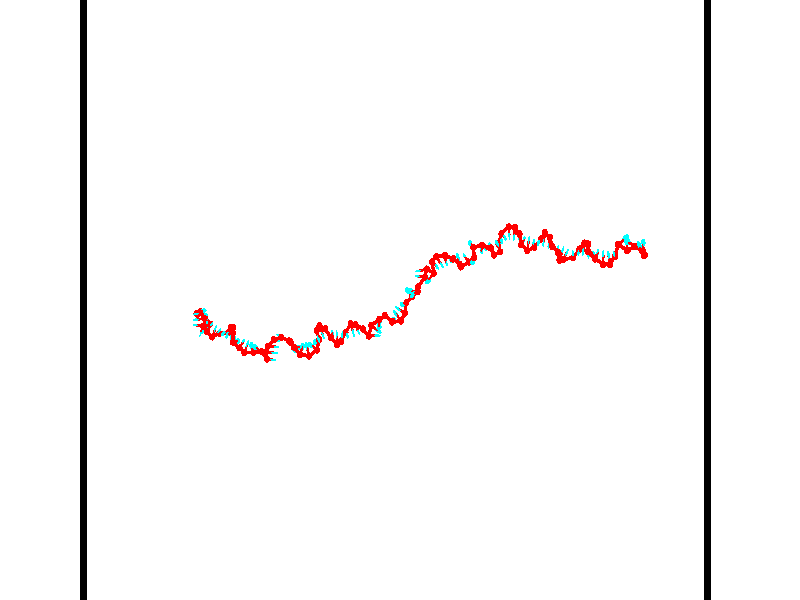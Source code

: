 // switches for output
#declare DRAW_BASES = 1; // possible values are 0, 1; only relevant for DNA ribbons
#declare DRAW_BASES_TYPE = 3; // possible values are 1, 2, 3; only relevant for DNA ribbons
#declare DRAW_FOG = 0; // set to 1 to enable fog

#include "colors.inc"

#include "transforms.inc"
background { rgb <1, 1, 1>}

#default {
   normal{
       ripples 0.25
       frequency 0.20
       turbulence 0.2
       lambda 5
   }
	finish {
		phong 0.1
		phong_size 40.
	}
}

// original window dimensions: 1024x640


// camera settings

camera {
	sky <-0, 1, 0>
	up <-0, 1, 0>
	right 1.6 * <0.99995, 0, 0.00999983>
	location <54.4867, 55, 106.329>
	look_at <55, 55, 55.0001>
	direction <0.513302, 0, -51.3289>
	angle 67.0682
}


# declare cpy_camera_pos = <54.4867, 55, 106.329>;
# if (DRAW_FOG = 1)
fog {
	fog_type 2
	up vnormalize(cpy_camera_pos)
	color rgbt<1,1,1,0.3>
	distance 1e-5
	fog_alt 3e-3
	fog_offset 88
}
# end


// LIGHTS

# declare lum = 6;
global_settings {
	ambient_light rgb lum * <0.05, 0.05, 0.05>
	max_trace_level 15
}# declare cpy_direct_light_amount = 0.25;
light_source
{	1000 * <-0.98995, -1, 1.00995>,
	rgb lum * cpy_direct_light_amount
	parallel
}

light_source
{	1000 * <0.98995, 1, -1.00995>,
	rgb lum * cpy_direct_light_amount
	parallel
}

// strand 0

// nucleotide -1

// particle -1
sphere {
	<36.607773, 52.968769, 49.720520> 0.250000
	pigment { color rgbt <1,0,0,0> }
	no_shadow
}
cylinder {
	<36.452744, 52.626129, 49.584274>,  <36.359726, 52.420544, 49.502525>, 0.100000
	pigment { color rgbt <1,0,0,0> }
	no_shadow
}
cylinder {
	<36.452744, 52.626129, 49.584274>,  <36.607773, 52.968769, 49.720520>, 0.100000
	pigment { color rgbt <1,0,0,0> }
	no_shadow
}

// particle -1
sphere {
	<36.452744, 52.626129, 49.584274> 0.100000
	pigment { color rgbt <1,0,0,0> }
	no_shadow
}
sphere {
	0, 1
	scale<0.080000,0.200000,0.300000>
	matrix <-0.898038, 0.267432, 0.349296,
		-0.208116, 0.441265, -0.872910,
		-0.387576, -0.856601, -0.340616,
		36.336472, 52.369148, 49.482090>
	pigment { color rgbt <0,1,1,0> }
	no_shadow
}
cylinder {
	<37.105549, 53.153023, 50.287262>,  <36.607773, 52.968769, 49.720520>, 0.130000
	pigment { color rgbt <1,0,0,0> }
	no_shadow
}

// nucleotide -1

// particle -1
sphere {
	<37.105549, 53.153023, 50.287262> 0.250000
	pigment { color rgbt <1,0,0,0> }
	no_shadow
}
cylinder {
	<37.040337, 52.854446, 50.545330>,  <37.001209, 52.675301, 50.700169>, 0.100000
	pigment { color rgbt <1,0,0,0> }
	no_shadow
}
cylinder {
	<37.040337, 52.854446, 50.545330>,  <37.105549, 53.153023, 50.287262>, 0.100000
	pigment { color rgbt <1,0,0,0> }
	no_shadow
}

// particle -1
sphere {
	<37.040337, 52.854446, 50.545330> 0.100000
	pigment { color rgbt <1,0,0,0> }
	no_shadow
}
sphere {
	0, 1
	scale<0.080000,0.200000,0.300000>
	matrix <-0.948495, 0.298604, 0.105802,
		-0.271625, -0.594689, -0.756680,
		-0.163028, -0.746446, 0.645167,
		36.991428, 52.630512, 50.738880>
	pigment { color rgbt <0,1,1,0> }
	no_shadow
}
cylinder {
	<37.627941, 53.177643, 50.663155>,  <37.105549, 53.153023, 50.287262>, 0.130000
	pigment { color rgbt <1,0,0,0> }
	no_shadow
}

// nucleotide -1

// particle -1
sphere {
	<37.627941, 53.177643, 50.663155> 0.250000
	pigment { color rgbt <1,0,0,0> }
	no_shadow
}
cylinder {
	<37.471691, 53.012825, 50.992428>,  <37.377941, 52.913933, 51.189991>, 0.100000
	pigment { color rgbt <1,0,0,0> }
	no_shadow
}
cylinder {
	<37.471691, 53.012825, 50.992428>,  <37.627941, 53.177643, 50.663155>, 0.100000
	pigment { color rgbt <1,0,0,0> }
	no_shadow
}

// particle -1
sphere {
	<37.471691, 53.012825, 50.992428> 0.100000
	pigment { color rgbt <1,0,0,0> }
	no_shadow
}
sphere {
	0, 1
	scale<0.080000,0.200000,0.300000>
	matrix <0.143613, 0.856003, 0.496622,
		-0.909279, 0.312212, -0.275201,
		-0.390624, -0.412046, 0.823183,
		37.354504, 52.889210, 51.239384>
	pigment { color rgbt <0,1,1,0> }
	no_shadow
}
cylinder {
	<37.160172, 53.722717, 50.889542>,  <37.627941, 53.177643, 50.663155>, 0.130000
	pigment { color rgbt <1,0,0,0> }
	no_shadow
}

// nucleotide -1

// particle -1
sphere {
	<37.160172, 53.722717, 50.889542> 0.250000
	pigment { color rgbt <1,0,0,0> }
	no_shadow
}
cylinder {
	<37.292171, 53.477356, 51.176552>,  <37.371372, 53.330139, 51.348759>, 0.100000
	pigment { color rgbt <1,0,0,0> }
	no_shadow
}
cylinder {
	<37.292171, 53.477356, 51.176552>,  <37.160172, 53.722717, 50.889542>, 0.100000
	pigment { color rgbt <1,0,0,0> }
	no_shadow
}

// particle -1
sphere {
	<37.292171, 53.477356, 51.176552> 0.100000
	pigment { color rgbt <1,0,0,0> }
	no_shadow
}
sphere {
	0, 1
	scale<0.080000,0.200000,0.300000>
	matrix <0.065991, 0.773236, 0.630675,
		-0.941672, -0.160770, 0.295645,
		0.329997, -0.613399, 0.717526,
		37.391171, 53.293335, 51.391811>
	pigment { color rgbt <0,1,1,0> }
	no_shadow
}
cylinder {
	<36.940277, 54.150341, 51.453426>,  <37.160172, 53.722717, 50.889542>, 0.130000
	pigment { color rgbt <1,0,0,0> }
	no_shadow
}

// nucleotide -1

// particle -1
sphere {
	<36.940277, 54.150341, 51.453426> 0.250000
	pigment { color rgbt <1,0,0,0> }
	no_shadow
}
cylinder {
	<37.211620, 53.876057, 51.558975>,  <37.374424, 53.711487, 51.622307>, 0.100000
	pigment { color rgbt <1,0,0,0> }
	no_shadow
}
cylinder {
	<37.211620, 53.876057, 51.558975>,  <36.940277, 54.150341, 51.453426>, 0.100000
	pigment { color rgbt <1,0,0,0> }
	no_shadow
}

// particle -1
sphere {
	<37.211620, 53.876057, 51.558975> 0.100000
	pigment { color rgbt <1,0,0,0> }
	no_shadow
}
sphere {
	0, 1
	scale<0.080000,0.200000,0.300000>
	matrix <0.291854, 0.581074, 0.759720,
		-0.674282, -0.438347, 0.594303,
		0.678355, -0.685715, 0.263874,
		37.415127, 53.670341, 51.638138>
	pigment { color rgbt <0,1,1,0> }
	no_shadow
}
cylinder {
	<36.813461, 54.014332, 52.146244>,  <36.940277, 54.150341, 51.453426>, 0.130000
	pigment { color rgbt <1,0,0,0> }
	no_shadow
}

// nucleotide -1

// particle -1
sphere {
	<36.813461, 54.014332, 52.146244> 0.250000
	pigment { color rgbt <1,0,0,0> }
	no_shadow
}
cylinder {
	<37.194996, 53.968498, 52.035194>,  <37.423916, 53.940998, 51.968567>, 0.100000
	pigment { color rgbt <1,0,0,0> }
	no_shadow
}
cylinder {
	<37.194996, 53.968498, 52.035194>,  <36.813461, 54.014332, 52.146244>, 0.100000
	pigment { color rgbt <1,0,0,0> }
	no_shadow
}

// particle -1
sphere {
	<37.194996, 53.968498, 52.035194> 0.100000
	pigment { color rgbt <1,0,0,0> }
	no_shadow
}
sphere {
	0, 1
	scale<0.080000,0.200000,0.300000>
	matrix <0.252743, 0.805591, 0.535857,
		0.162249, -0.581285, 0.797360,
		0.953832, -0.114585, -0.277622,
		37.481144, 53.934124, 51.951908>
	pigment { color rgbt <0,1,1,0> }
	no_shadow
}
cylinder {
	<37.134068, 53.937122, 52.851631>,  <36.813461, 54.014332, 52.146244>, 0.130000
	pigment { color rgbt <1,0,0,0> }
	no_shadow
}

// nucleotide -1

// particle -1
sphere {
	<37.134068, 53.937122, 52.851631> 0.250000
	pigment { color rgbt <1,0,0,0> }
	no_shadow
}
cylinder {
	<37.343937, 54.084866, 52.544830>,  <37.469860, 54.173512, 52.360752>, 0.100000
	pigment { color rgbt <1,0,0,0> }
	no_shadow
}
cylinder {
	<37.343937, 54.084866, 52.544830>,  <37.134068, 53.937122, 52.851631>, 0.100000
	pigment { color rgbt <1,0,0,0> }
	no_shadow
}

// particle -1
sphere {
	<37.343937, 54.084866, 52.544830> 0.100000
	pigment { color rgbt <1,0,0,0> }
	no_shadow
}
sphere {
	0, 1
	scale<0.080000,0.200000,0.300000>
	matrix <0.449470, 0.644966, 0.618059,
		0.722975, -0.669023, 0.172380,
		0.524675, 0.369361, -0.767000,
		37.501339, 54.195675, 52.314732>
	pigment { color rgbt <0,1,1,0> }
	no_shadow
}
cylinder {
	<37.589802, 54.058563, 53.469158>,  <37.134068, 53.937122, 52.851631>, 0.130000
	pigment { color rgbt <1,0,0,0> }
	no_shadow
}

// nucleotide -1

// particle -1
sphere {
	<37.589802, 54.058563, 53.469158> 0.250000
	pigment { color rgbt <1,0,0,0> }
	no_shadow
}
cylinder {
	<37.486771, 54.024029, 53.854115>,  <37.424950, 54.003307, 54.085087>, 0.100000
	pigment { color rgbt <1,0,0,0> }
	no_shadow
}
cylinder {
	<37.486771, 54.024029, 53.854115>,  <37.589802, 54.058563, 53.469158>, 0.100000
	pigment { color rgbt <1,0,0,0> }
	no_shadow
}

// particle -1
sphere {
	<37.486771, 54.024029, 53.854115> 0.100000
	pigment { color rgbt <1,0,0,0> }
	no_shadow
}
sphere {
	0, 1
	scale<0.080000,0.200000,0.300000>
	matrix <0.146547, -0.987969, -0.049404,
		0.955079, 0.128310, 0.267133,
		-0.257580, -0.086332, 0.962392,
		37.409496, 53.998131, 54.142834>
	pigment { color rgbt <0,1,1,0> }
	no_shadow
}
cylinder {
	<38.066936, 53.674568, 53.838203>,  <37.589802, 54.058563, 53.469158>, 0.130000
	pigment { color rgbt <1,0,0,0> }
	no_shadow
}

// nucleotide -1

// particle -1
sphere {
	<38.066936, 53.674568, 53.838203> 0.250000
	pigment { color rgbt <1,0,0,0> }
	no_shadow
}
cylinder {
	<37.707703, 53.627171, 54.007629>,  <37.492165, 53.598732, 54.109287>, 0.100000
	pigment { color rgbt <1,0,0,0> }
	no_shadow
}
cylinder {
	<37.707703, 53.627171, 54.007629>,  <38.066936, 53.674568, 53.838203>, 0.100000
	pigment { color rgbt <1,0,0,0> }
	no_shadow
}

// particle -1
sphere {
	<37.707703, 53.627171, 54.007629> 0.100000
	pigment { color rgbt <1,0,0,0> }
	no_shadow
}
sphere {
	0, 1
	scale<0.080000,0.200000,0.300000>
	matrix <0.038376, -0.980466, -0.192910,
		0.438153, -0.156994, 0.885085,
		-0.898081, -0.118490, 0.423569,
		37.438278, 53.591625, 54.134701>
	pigment { color rgbt <0,1,1,0> }
	no_shadow
}
cylinder {
	<38.108475, 53.115791, 54.140060>,  <38.066936, 53.674568, 53.838203>, 0.130000
	pigment { color rgbt <1,0,0,0> }
	no_shadow
}

// nucleotide -1

// particle -1
sphere {
	<38.108475, 53.115791, 54.140060> 0.250000
	pigment { color rgbt <1,0,0,0> }
	no_shadow
}
cylinder {
	<37.711094, 53.156193, 54.118706>,  <37.472664, 53.180431, 54.105892>, 0.100000
	pigment { color rgbt <1,0,0,0> }
	no_shadow
}
cylinder {
	<37.711094, 53.156193, 54.118706>,  <38.108475, 53.115791, 54.140060>, 0.100000
	pigment { color rgbt <1,0,0,0> }
	no_shadow
}

// particle -1
sphere {
	<37.711094, 53.156193, 54.118706> 0.100000
	pigment { color rgbt <1,0,0,0> }
	no_shadow
}
sphere {
	0, 1
	scale<0.080000,0.200000,0.300000>
	matrix <-0.094710, -0.989462, -0.109519,
		-0.063886, -0.103745, 0.992550,
		-0.993453, 0.101001, -0.053387,
		37.413059, 53.186493, 54.102688>
	pigment { color rgbt <0,1,1,0> }
	no_shadow
}
cylinder {
	<38.513992, 52.768326, 54.651070>,  <38.108475, 53.115791, 54.140060>, 0.130000
	pigment { color rgbt <1,0,0,0> }
	no_shadow
}

// nucleotide -1

// particle -1
sphere {
	<38.513992, 52.768326, 54.651070> 0.250000
	pigment { color rgbt <1,0,0,0> }
	no_shadow
}
cylinder {
	<38.659077, 53.035374, 54.390999>,  <38.746128, 53.195602, 54.234959>, 0.100000
	pigment { color rgbt <1,0,0,0> }
	no_shadow
}
cylinder {
	<38.659077, 53.035374, 54.390999>,  <38.513992, 52.768326, 54.651070>, 0.100000
	pigment { color rgbt <1,0,0,0> }
	no_shadow
}

// particle -1
sphere {
	<38.659077, 53.035374, 54.390999> 0.100000
	pigment { color rgbt <1,0,0,0> }
	no_shadow
}
sphere {
	0, 1
	scale<0.080000,0.200000,0.300000>
	matrix <0.833069, -0.544974, -0.094861,
		-0.417659, -0.507232, -0.753841,
		0.362707, 0.667622, -0.650173,
		38.767887, 53.235661, 54.195946>
	pigment { color rgbt <0,1,1,0> }
	no_shadow
}
cylinder {
	<38.801769, 52.334774, 54.068562>,  <38.513992, 52.768326, 54.651070>, 0.130000
	pigment { color rgbt <1,0,0,0> }
	no_shadow
}

// nucleotide -1

// particle -1
sphere {
	<38.801769, 52.334774, 54.068562> 0.250000
	pigment { color rgbt <1,0,0,0> }
	no_shadow
}
cylinder {
	<38.969315, 52.694611, 54.118004>,  <39.069843, 52.910515, 54.147671>, 0.100000
	pigment { color rgbt <1,0,0,0> }
	no_shadow
}
cylinder {
	<38.969315, 52.694611, 54.118004>,  <38.801769, 52.334774, 54.068562>, 0.100000
	pigment { color rgbt <1,0,0,0> }
	no_shadow
}

// particle -1
sphere {
	<38.969315, 52.694611, 54.118004> 0.100000
	pigment { color rgbt <1,0,0,0> }
	no_shadow
}
sphere {
	0, 1
	scale<0.080000,0.200000,0.300000>
	matrix <0.908017, -0.416075, -0.048849,
		0.007487, 0.132701, -0.991128,
		0.418866, 0.899595, 0.123610,
		39.094975, 52.964489, 54.155087>
	pigment { color rgbt <0,1,1,0> }
	no_shadow
}
cylinder {
	<39.234184, 52.557163, 53.482670>,  <38.801769, 52.334774, 54.068562>, 0.130000
	pigment { color rgbt <1,0,0,0> }
	no_shadow
}

// nucleotide -1

// particle -1
sphere {
	<39.234184, 52.557163, 53.482670> 0.250000
	pigment { color rgbt <1,0,0,0> }
	no_shadow
}
cylinder {
	<39.338581, 52.683445, 53.847572>,  <39.401218, 52.759212, 54.066513>, 0.100000
	pigment { color rgbt <1,0,0,0> }
	no_shadow
}
cylinder {
	<39.338581, 52.683445, 53.847572>,  <39.234184, 52.557163, 53.482670>, 0.100000
	pigment { color rgbt <1,0,0,0> }
	no_shadow
}

// particle -1
sphere {
	<39.338581, 52.683445, 53.847572> 0.100000
	pigment { color rgbt <1,0,0,0> }
	no_shadow
}
sphere {
	0, 1
	scale<0.080000,0.200000,0.300000>
	matrix <0.787886, -0.615698, -0.012335,
		0.557781, 0.721975, -0.409429,
		0.260990, 0.315703, 0.912258,
		39.416878, 52.778156, 54.121250>
	pigment { color rgbt <0,1,1,0> }
	no_shadow
}
cylinder {
	<40.001160, 52.616039, 53.550400>,  <39.234184, 52.557163, 53.482670>, 0.130000
	pigment { color rgbt <1,0,0,0> }
	no_shadow
}

// nucleotide -1

// particle -1
sphere {
	<40.001160, 52.616039, 53.550400> 0.250000
	pigment { color rgbt <1,0,0,0> }
	no_shadow
}
cylinder {
	<39.893013, 52.603436, 53.935295>,  <39.828125, 52.595875, 54.166233>, 0.100000
	pigment { color rgbt <1,0,0,0> }
	no_shadow
}
cylinder {
	<39.893013, 52.603436, 53.935295>,  <40.001160, 52.616039, 53.550400>, 0.100000
	pigment { color rgbt <1,0,0,0> }
	no_shadow
}

// particle -1
sphere {
	<39.893013, 52.603436, 53.935295> 0.100000
	pigment { color rgbt <1,0,0,0> }
	no_shadow
}
sphere {
	0, 1
	scale<0.080000,0.200000,0.300000>
	matrix <0.822797, -0.526530, 0.213942,
		0.499909, 0.849573, 0.168277,
		-0.270362, -0.031507, 0.962243,
		39.811905, 52.593983, 54.223969>
	pigment { color rgbt <0,1,1,0> }
	no_shadow
}
cylinder {
	<40.398647, 53.031940, 54.024334>,  <40.001160, 52.616039, 53.550400>, 0.130000
	pigment { color rgbt <1,0,0,0> }
	no_shadow
}

// nucleotide -1

// particle -1
sphere {
	<40.398647, 53.031940, 54.024334> 0.250000
	pigment { color rgbt <1,0,0,0> }
	no_shadow
}
cylinder {
	<40.277691, 52.713448, 54.233932>,  <40.205116, 52.522354, 54.359692>, 0.100000
	pigment { color rgbt <1,0,0,0> }
	no_shadow
}
cylinder {
	<40.277691, 52.713448, 54.233932>,  <40.398647, 53.031940, 54.024334>, 0.100000
	pigment { color rgbt <1,0,0,0> }
	no_shadow
}

// particle -1
sphere {
	<40.277691, 52.713448, 54.233932> 0.100000
	pigment { color rgbt <1,0,0,0> }
	no_shadow
}
sphere {
	0, 1
	scale<0.080000,0.200000,0.300000>
	matrix <0.949922, -0.206293, 0.234715,
		-0.078789, 0.568736, 0.818738,
		-0.302391, -0.796230, 0.524001,
		40.186974, 52.474579, 54.391132>
	pigment { color rgbt <0,1,1,0> }
	no_shadow
}
cylinder {
	<40.753082, 53.037457, 54.576313>,  <40.398647, 53.031940, 54.024334>, 0.130000
	pigment { color rgbt <1,0,0,0> }
	no_shadow
}

// nucleotide -1

// particle -1
sphere {
	<40.753082, 53.037457, 54.576313> 0.250000
	pigment { color rgbt <1,0,0,0> }
	no_shadow
}
cylinder {
	<40.649555, 52.654362, 54.526104>,  <40.587440, 52.424503, 54.495979>, 0.100000
	pigment { color rgbt <1,0,0,0> }
	no_shadow
}
cylinder {
	<40.649555, 52.654362, 54.526104>,  <40.753082, 53.037457, 54.576313>, 0.100000
	pigment { color rgbt <1,0,0,0> }
	no_shadow
}

// particle -1
sphere {
	<40.649555, 52.654362, 54.526104> 0.100000
	pigment { color rgbt <1,0,0,0> }
	no_shadow
}
sphere {
	0, 1
	scale<0.080000,0.200000,0.300000>
	matrix <0.929063, -0.282385, 0.238958,
		-0.264303, -0.054768, 0.962883,
		-0.258817, -0.957737, -0.125518,
		40.571911, 52.367043, 54.488449>
	pigment { color rgbt <0,1,1,0> }
	no_shadow
}
cylinder {
	<40.877262, 52.691032, 55.183163>,  <40.753082, 53.037457, 54.576313>, 0.130000
	pigment { color rgbt <1,0,0,0> }
	no_shadow
}

// nucleotide -1

// particle -1
sphere {
	<40.877262, 52.691032, 55.183163> 0.250000
	pigment { color rgbt <1,0,0,0> }
	no_shadow
}
cylinder {
	<40.874508, 52.409729, 54.898804>,  <40.872856, 52.240948, 54.728188>, 0.100000
	pigment { color rgbt <1,0,0,0> }
	no_shadow
}
cylinder {
	<40.874508, 52.409729, 54.898804>,  <40.877262, 52.691032, 55.183163>, 0.100000
	pigment { color rgbt <1,0,0,0> }
	no_shadow
}

// particle -1
sphere {
	<40.874508, 52.409729, 54.898804> 0.100000
	pigment { color rgbt <1,0,0,0> }
	no_shadow
}
sphere {
	0, 1
	scale<0.080000,0.200000,0.300000>
	matrix <0.889516, -0.329098, 0.316948,
		-0.456853, -0.630172, 0.627829,
		-0.006886, -0.703262, -0.710898,
		40.872440, 52.198750, 54.685535>
	pigment { color rgbt <0,1,1,0> }
	no_shadow
}
cylinder {
	<40.943760, 52.054222, 55.509331>,  <40.877262, 52.691032, 55.183163>, 0.130000
	pigment { color rgbt <1,0,0,0> }
	no_shadow
}

// nucleotide -1

// particle -1
sphere {
	<40.943760, 52.054222, 55.509331> 0.250000
	pigment { color rgbt <1,0,0,0> }
	no_shadow
}
cylinder {
	<41.098167, 52.076584, 55.141014>,  <41.190811, 52.090000, 54.920025>, 0.100000
	pigment { color rgbt <1,0,0,0> }
	no_shadow
}
cylinder {
	<41.098167, 52.076584, 55.141014>,  <40.943760, 52.054222, 55.509331>, 0.100000
	pigment { color rgbt <1,0,0,0> }
	no_shadow
}

// particle -1
sphere {
	<41.098167, 52.076584, 55.141014> 0.100000
	pigment { color rgbt <1,0,0,0> }
	no_shadow
}
sphere {
	0, 1
	scale<0.080000,0.200000,0.300000>
	matrix <0.919285, -0.106461, 0.378921,
		-0.076843, -0.992744, -0.092494,
		0.386018, 0.055911, -0.920795,
		41.213974, 52.093357, 54.864777>
	pigment { color rgbt <0,1,1,0> }
	no_shadow
}
cylinder {
	<41.509533, 51.646114, 55.501534>,  <40.943760, 52.054222, 55.509331>, 0.130000
	pigment { color rgbt <1,0,0,0> }
	no_shadow
}

// nucleotide -1

// particle -1
sphere {
	<41.509533, 51.646114, 55.501534> 0.250000
	pigment { color rgbt <1,0,0,0> }
	no_shadow
}
cylinder {
	<41.598492, 51.855011, 55.172218>,  <41.651867, 51.980350, 54.974628>, 0.100000
	pigment { color rgbt <1,0,0,0> }
	no_shadow
}
cylinder {
	<41.598492, 51.855011, 55.172218>,  <41.509533, 51.646114, 55.501534>, 0.100000
	pigment { color rgbt <1,0,0,0> }
	no_shadow
}

// particle -1
sphere {
	<41.598492, 51.855011, 55.172218> 0.100000
	pigment { color rgbt <1,0,0,0> }
	no_shadow
}
sphere {
	0, 1
	scale<0.080000,0.200000,0.300000>
	matrix <0.950586, -0.303775, 0.064085,
		-0.216627, -0.796859, -0.563993,
		0.222393, 0.522241, -0.823289,
		41.665211, 52.011684, 54.925232>
	pigment { color rgbt <0,1,1,0> }
	no_shadow
}
cylinder {
	<41.730728, 51.252510, 54.755074>,  <41.509533, 51.646114, 55.501534>, 0.130000
	pigment { color rgbt <1,0,0,0> }
	no_shadow
}

// nucleotide -1

// particle -1
sphere {
	<41.730728, 51.252510, 54.755074> 0.250000
	pigment { color rgbt <1,0,0,0> }
	no_shadow
}
cylinder {
	<41.896275, 51.612854, 54.807495>,  <41.995602, 51.829060, 54.838947>, 0.100000
	pigment { color rgbt <1,0,0,0> }
	no_shadow
}
cylinder {
	<41.896275, 51.612854, 54.807495>,  <41.730728, 51.252510, 54.755074>, 0.100000
	pigment { color rgbt <1,0,0,0> }
	no_shadow
}

// particle -1
sphere {
	<41.896275, 51.612854, 54.807495> 0.100000
	pigment { color rgbt <1,0,0,0> }
	no_shadow
}
sphere {
	0, 1
	scale<0.080000,0.200000,0.300000>
	matrix <0.870525, -0.433752, 0.232477,
		0.266275, 0.017876, -0.963731,
		0.413865, 0.900855, 0.131058,
		42.020435, 51.883110, 54.846813>
	pigment { color rgbt <0,1,1,0> }
	no_shadow
}
cylinder {
	<42.457336, 51.264595, 54.632454>,  <41.730728, 51.252510, 54.755074>, 0.130000
	pigment { color rgbt <1,0,0,0> }
	no_shadow
}

// nucleotide -1

// particle -1
sphere {
	<42.457336, 51.264595, 54.632454> 0.250000
	pigment { color rgbt <1,0,0,0> }
	no_shadow
}
cylinder {
	<42.428989, 51.572289, 54.886467>,  <42.411983, 51.756905, 55.038876>, 0.100000
	pigment { color rgbt <1,0,0,0> }
	no_shadow
}
cylinder {
	<42.428989, 51.572289, 54.886467>,  <42.457336, 51.264595, 54.632454>, 0.100000
	pigment { color rgbt <1,0,0,0> }
	no_shadow
}

// particle -1
sphere {
	<42.428989, 51.572289, 54.886467> 0.100000
	pigment { color rgbt <1,0,0,0> }
	no_shadow
}
sphere {
	0, 1
	scale<0.080000,0.200000,0.300000>
	matrix <0.788267, -0.346929, 0.508208,
		0.611240, 0.536587, -0.581773,
		-0.070864, 0.769229, 0.635031,
		42.407730, 51.803059, 55.076977>
	pigment { color rgbt <0,1,1,0> }
	no_shadow
}
cylinder {
	<43.192730, 51.335121, 54.769367>,  <42.457336, 51.264595, 54.632454>, 0.130000
	pigment { color rgbt <1,0,0,0> }
	no_shadow
}

// nucleotide -1

// particle -1
sphere {
	<43.192730, 51.335121, 54.769367> 0.250000
	pigment { color rgbt <1,0,0,0> }
	no_shadow
}
cylinder {
	<42.945381, 51.525150, 55.019783>,  <42.796974, 51.639168, 55.170033>, 0.100000
	pigment { color rgbt <1,0,0,0> }
	no_shadow
}
cylinder {
	<42.945381, 51.525150, 55.019783>,  <43.192730, 51.335121, 54.769367>, 0.100000
	pigment { color rgbt <1,0,0,0> }
	no_shadow
}

// particle -1
sphere {
	<42.945381, 51.525150, 55.019783> 0.100000
	pigment { color rgbt <1,0,0,0> }
	no_shadow
}
sphere {
	0, 1
	scale<0.080000,0.200000,0.300000>
	matrix <0.669578, -0.098568, 0.736172,
		0.411444, 0.874408, -0.257148,
		-0.618368, 0.475074, 0.626039,
		42.759872, 51.667671, 55.207596>
	pigment { color rgbt <0,1,1,0> }
	no_shadow
}
cylinder {
	<43.707359, 50.815975, 54.904800>,  <43.192730, 51.335121, 54.769367>, 0.130000
	pigment { color rgbt <1,0,0,0> }
	no_shadow
}

// nucleotide -1

// particle -1
sphere {
	<43.707359, 50.815975, 54.904800> 0.250000
	pigment { color rgbt <1,0,0,0> }
	no_shadow
}
cylinder {
	<44.046661, 50.797798, 55.115852>,  <44.250244, 50.786892, 55.242485>, 0.100000
	pigment { color rgbt <1,0,0,0> }
	no_shadow
}
cylinder {
	<44.046661, 50.797798, 55.115852>,  <43.707359, 50.815975, 54.904800>, 0.100000
	pigment { color rgbt <1,0,0,0> }
	no_shadow
}

// particle -1
sphere {
	<44.046661, 50.797798, 55.115852> 0.100000
	pigment { color rgbt <1,0,0,0> }
	no_shadow
}
sphere {
	0, 1
	scale<0.080000,0.200000,0.300000>
	matrix <0.083008, 0.995405, -0.047728,
		-0.523037, 0.084283, 0.848133,
		0.848258, -0.045438, 0.527630,
		44.301140, 50.784168, 55.274139>
	pigment { color rgbt <0,1,1,0> }
	no_shadow
}
cylinder {
	<43.727127, 51.356804, 55.355484>,  <43.707359, 50.815975, 54.904800>, 0.130000
	pigment { color rgbt <1,0,0,0> }
	no_shadow
}

// nucleotide -1

// particle -1
sphere {
	<43.727127, 51.356804, 55.355484> 0.250000
	pigment { color rgbt <1,0,0,0> }
	no_shadow
}
cylinder {
	<44.124241, 51.317318, 55.328247>,  <44.362511, 51.293629, 55.311905>, 0.100000
	pigment { color rgbt <1,0,0,0> }
	no_shadow
}
cylinder {
	<44.124241, 51.317318, 55.328247>,  <43.727127, 51.356804, 55.355484>, 0.100000
	pigment { color rgbt <1,0,0,0> }
	no_shadow
}

// particle -1
sphere {
	<44.124241, 51.317318, 55.328247> 0.100000
	pigment { color rgbt <1,0,0,0> }
	no_shadow
}
sphere {
	0, 1
	scale<0.080000,0.200000,0.300000>
	matrix <0.105866, 0.988163, 0.111020,
		0.056328, -0.117427, 0.991483,
		0.992784, -0.098710, -0.068093,
		44.422077, 51.287704, 55.307819>
	pigment { color rgbt <0,1,1,0> }
	no_shadow
}
cylinder {
	<43.978664, 51.786755, 55.814117>,  <43.727127, 51.356804, 55.355484>, 0.130000
	pigment { color rgbt <1,0,0,0> }
	no_shadow
}

// nucleotide -1

// particle -1
sphere {
	<43.978664, 51.786755, 55.814117> 0.250000
	pigment { color rgbt <1,0,0,0> }
	no_shadow
}
cylinder {
	<44.307919, 51.741745, 55.591484>,  <44.505470, 51.714741, 55.457905>, 0.100000
	pigment { color rgbt <1,0,0,0> }
	no_shadow
}
cylinder {
	<44.307919, 51.741745, 55.591484>,  <43.978664, 51.786755, 55.814117>, 0.100000
	pigment { color rgbt <1,0,0,0> }
	no_shadow
}

// particle -1
sphere {
	<44.307919, 51.741745, 55.591484> 0.100000
	pigment { color rgbt <1,0,0,0> }
	no_shadow
}
sphere {
	0, 1
	scale<0.080000,0.200000,0.300000>
	matrix <0.179191, 0.981559, 0.066571,
		0.538833, -0.154532, 0.828117,
		0.823134, -0.112521, -0.556588,
		44.554859, 51.707989, 55.424507>
	pigment { color rgbt <0,1,1,0> }
	no_shadow
}
cylinder {
	<44.512253, 52.262558, 56.134392>,  <43.978664, 51.786755, 55.814117>, 0.130000
	pigment { color rgbt <1,0,0,0> }
	no_shadow
}

// nucleotide -1

// particle -1
sphere {
	<44.512253, 52.262558, 56.134392> 0.250000
	pigment { color rgbt <1,0,0,0> }
	no_shadow
}
cylinder {
	<44.611744, 52.210453, 55.750481>,  <44.671436, 52.179192, 55.520134>, 0.100000
	pigment { color rgbt <1,0,0,0> }
	no_shadow
}
cylinder {
	<44.611744, 52.210453, 55.750481>,  <44.512253, 52.262558, 56.134392>, 0.100000
	pigment { color rgbt <1,0,0,0> }
	no_shadow
}

// particle -1
sphere {
	<44.611744, 52.210453, 55.750481> 0.100000
	pigment { color rgbt <1,0,0,0> }
	no_shadow
}
sphere {
	0, 1
	scale<0.080000,0.200000,0.300000>
	matrix <0.287333, 0.956232, -0.055320,
		0.924974, -0.262016, 0.275266,
		0.248723, -0.130262, -0.959775,
		44.686359, 52.171375, 55.462547>
	pigment { color rgbt <0,1,1,0> }
	no_shadow
}
cylinder {
	<45.159615, 52.395164, 56.148365>,  <44.512253, 52.262558, 56.134392>, 0.130000
	pigment { color rgbt <1,0,0,0> }
	no_shadow
}

// nucleotide -1

// particle -1
sphere {
	<45.159615, 52.395164, 56.148365> 0.250000
	pigment { color rgbt <1,0,0,0> }
	no_shadow
}
cylinder {
	<44.961979, 52.473114, 55.809448>,  <44.843399, 52.519882, 55.606098>, 0.100000
	pigment { color rgbt <1,0,0,0> }
	no_shadow
}
cylinder {
	<44.961979, 52.473114, 55.809448>,  <45.159615, 52.395164, 56.148365>, 0.100000
	pigment { color rgbt <1,0,0,0> }
	no_shadow
}

// particle -1
sphere {
	<44.961979, 52.473114, 55.809448> 0.100000
	pigment { color rgbt <1,0,0,0> }
	no_shadow
}
sphere {
	0, 1
	scale<0.080000,0.200000,0.300000>
	matrix <0.232759, 0.968631, 0.087051,
		0.837677, -0.154204, -0.523945,
		-0.494085, 0.194874, -0.847292,
		44.813755, 52.531574, 55.555260>
	pigment { color rgbt <0,1,1,0> }
	no_shadow
}
cylinder {
	<45.747234, 52.163483, 55.901432>,  <45.159615, 52.395164, 56.148365>, 0.130000
	pigment { color rgbt <1,0,0,0> }
	no_shadow
}

// nucleotide -1

// particle -1
sphere {
	<45.747234, 52.163483, 55.901432> 0.250000
	pigment { color rgbt <1,0,0,0> }
	no_shadow
}
cylinder {
	<45.968731, 51.831169, 55.878906>,  <46.101631, 51.631783, 55.865391>, 0.100000
	pigment { color rgbt <1,0,0,0> }
	no_shadow
}
cylinder {
	<45.968731, 51.831169, 55.878906>,  <45.747234, 52.163483, 55.901432>, 0.100000
	pigment { color rgbt <1,0,0,0> }
	no_shadow
}

// particle -1
sphere {
	<45.968731, 51.831169, 55.878906> 0.100000
	pigment { color rgbt <1,0,0,0> }
	no_shadow
}
sphere {
	0, 1
	scale<0.080000,0.200000,0.300000>
	matrix <0.610564, 0.359120, 0.705864,
		-0.566195, -0.425250, 0.706106,
		0.553746, -0.830780, -0.056311,
		46.134853, 51.581936, 55.862015>
	pigment { color rgbt <0,1,1,0> }
	no_shadow
}
cylinder {
	<45.978977, 52.088715, 56.543930>,  <45.747234, 52.163483, 55.901432>, 0.130000
	pigment { color rgbt <1,0,0,0> }
	no_shadow
}

// nucleotide -1

// particle -1
sphere {
	<45.978977, 52.088715, 56.543930> 0.250000
	pigment { color rgbt <1,0,0,0> }
	no_shadow
}
cylinder {
	<46.232235, 51.862461, 56.332581>,  <46.384190, 51.726707, 56.205769>, 0.100000
	pigment { color rgbt <1,0,0,0> }
	no_shadow
}
cylinder {
	<46.232235, 51.862461, 56.332581>,  <45.978977, 52.088715, 56.543930>, 0.100000
	pigment { color rgbt <1,0,0,0> }
	no_shadow
}

// particle -1
sphere {
	<46.232235, 51.862461, 56.332581> 0.100000
	pigment { color rgbt <1,0,0,0> }
	no_shadow
}
sphere {
	0, 1
	scale<0.080000,0.200000,0.300000>
	matrix <0.740341, 0.243331, 0.626646,
		-0.225884, -0.787937, 0.572828,
		0.633144, -0.565638, -0.528378,
		46.422176, 51.692768, 56.174068>
	pigment { color rgbt <0,1,1,0> }
	no_shadow
}
cylinder {
	<46.318443, 51.797951, 57.018494>,  <45.978977, 52.088715, 56.543930>, 0.130000
	pigment { color rgbt <1,0,0,0> }
	no_shadow
}

// nucleotide -1

// particle -1
sphere {
	<46.318443, 51.797951, 57.018494> 0.250000
	pigment { color rgbt <1,0,0,0> }
	no_shadow
}
cylinder {
	<46.553463, 51.765030, 56.696495>,  <46.694473, 51.745277, 56.503296>, 0.100000
	pigment { color rgbt <1,0,0,0> }
	no_shadow
}
cylinder {
	<46.553463, 51.765030, 56.696495>,  <46.318443, 51.797951, 57.018494>, 0.100000
	pigment { color rgbt <1,0,0,0> }
	no_shadow
}

// particle -1
sphere {
	<46.553463, 51.765030, 56.696495> 0.100000
	pigment { color rgbt <1,0,0,0> }
	no_shadow
}
sphere {
	0, 1
	scale<0.080000,0.200000,0.300000>
	matrix <0.781101, 0.317522, 0.537644,
		0.211355, -0.944673, 0.250844,
		0.587546, -0.082301, -0.804994,
		46.729729, 51.740341, 56.454998>
	pigment { color rgbt <0,1,1,0> }
	no_shadow
}
cylinder {
	<46.860504, 51.298882, 57.254852>,  <46.318443, 51.797951, 57.018494>, 0.130000
	pigment { color rgbt <1,0,0,0> }
	no_shadow
}

// nucleotide -1

// particle -1
sphere {
	<46.860504, 51.298882, 57.254852> 0.250000
	pigment { color rgbt <1,0,0,0> }
	no_shadow
}
cylinder {
	<46.941170, 51.600109, 57.004341>,  <46.989571, 51.780846, 56.854034>, 0.100000
	pigment { color rgbt <1,0,0,0> }
	no_shadow
}
cylinder {
	<46.941170, 51.600109, 57.004341>,  <46.860504, 51.298882, 57.254852>, 0.100000
	pigment { color rgbt <1,0,0,0> }
	no_shadow
}

// particle -1
sphere {
	<46.941170, 51.600109, 57.004341> 0.100000
	pigment { color rgbt <1,0,0,0> }
	no_shadow
}
sphere {
	0, 1
	scale<0.080000,0.200000,0.300000>
	matrix <0.613620, 0.401238, 0.680058,
		0.763415, -0.521439, -0.381180,
		0.201665, 0.753066, -0.626276,
		47.001671, 51.826031, 56.816460>
	pigment { color rgbt <0,1,1,0> }
	no_shadow
}
cylinder {
	<47.592674, 51.221855, 57.303719>,  <46.860504, 51.298882, 57.254852>, 0.130000
	pigment { color rgbt <1,0,0,0> }
	no_shadow
}

// nucleotide -1

// particle -1
sphere {
	<47.592674, 51.221855, 57.303719> 0.250000
	pigment { color rgbt <1,0,0,0> }
	no_shadow
}
cylinder {
	<47.479630, 51.592087, 57.202980>,  <47.411800, 51.814228, 57.142536>, 0.100000
	pigment { color rgbt <1,0,0,0> }
	no_shadow
}
cylinder {
	<47.479630, 51.592087, 57.202980>,  <47.592674, 51.221855, 57.303719>, 0.100000
	pigment { color rgbt <1,0,0,0> }
	no_shadow
}

// particle -1
sphere {
	<47.479630, 51.592087, 57.202980> 0.100000
	pigment { color rgbt <1,0,0,0> }
	no_shadow
}
sphere {
	0, 1
	scale<0.080000,0.200000,0.300000>
	matrix <0.679658, 0.378493, 0.628337,
		0.676900, 0.006409, -0.736048,
		-0.282616, 0.925582, -0.251846,
		47.394844, 51.869762, 57.127426>
	pigment { color rgbt <0,1,1,0> }
	no_shadow
}
cylinder {
	<48.210247, 51.602657, 57.067776>,  <47.592674, 51.221855, 57.303719>, 0.130000
	pigment { color rgbt <1,0,0,0> }
	no_shadow
}

// nucleotide -1

// particle -1
sphere {
	<48.210247, 51.602657, 57.067776> 0.250000
	pigment { color rgbt <1,0,0,0> }
	no_shadow
}
cylinder {
	<47.937523, 51.819046, 57.264748>,  <47.773888, 51.948879, 57.382931>, 0.100000
	pigment { color rgbt <1,0,0,0> }
	no_shadow
}
cylinder {
	<47.937523, 51.819046, 57.264748>,  <48.210247, 51.602657, 57.067776>, 0.100000
	pigment { color rgbt <1,0,0,0> }
	no_shadow
}

// particle -1
sphere {
	<47.937523, 51.819046, 57.264748> 0.100000
	pigment { color rgbt <1,0,0,0> }
	no_shadow
}
sphere {
	0, 1
	scale<0.080000,0.200000,0.300000>
	matrix <0.719432, 0.373947, 0.585305,
		0.132492, 0.753334, -0.644153,
		-0.681809, 0.540972, 0.492427,
		47.732979, 51.981339, 57.412476>
	pigment { color rgbt <0,1,1,0> }
	no_shadow
}
cylinder {
	<48.368706, 52.298260, 56.941010>,  <48.210247, 51.602657, 57.067776>, 0.130000
	pigment { color rgbt <1,0,0,0> }
	no_shadow
}

// nucleotide -1

// particle -1
sphere {
	<48.368706, 52.298260, 56.941010> 0.250000
	pigment { color rgbt <1,0,0,0> }
	no_shadow
}
cylinder {
	<48.214130, 52.221691, 57.301903>,  <48.121384, 52.175751, 57.518440>, 0.100000
	pigment { color rgbt <1,0,0,0> }
	no_shadow
}
cylinder {
	<48.214130, 52.221691, 57.301903>,  <48.368706, 52.298260, 56.941010>, 0.100000
	pigment { color rgbt <1,0,0,0> }
	no_shadow
}

// particle -1
sphere {
	<48.214130, 52.221691, 57.301903> 0.100000
	pigment { color rgbt <1,0,0,0> }
	no_shadow
}
sphere {
	0, 1
	scale<0.080000,0.200000,0.300000>
	matrix <0.816702, 0.383518, 0.431174,
		-0.428560, 0.903477, 0.008132,
		-0.386437, -0.191425, 0.902232,
		48.098198, 52.164265, 57.572571>
	pigment { color rgbt <0,1,1,0> }
	no_shadow
}
cylinder {
	<48.234966, 52.949921, 57.393421>,  <48.368706, 52.298260, 56.941010>, 0.130000
	pigment { color rgbt <1,0,0,0> }
	no_shadow
}

// nucleotide -1

// particle -1
sphere {
	<48.234966, 52.949921, 57.393421> 0.250000
	pigment { color rgbt <1,0,0,0> }
	no_shadow
}
cylinder {
	<48.340168, 52.627583, 57.605629>,  <48.403290, 52.434181, 57.732952>, 0.100000
	pigment { color rgbt <1,0,0,0> }
	no_shadow
}
cylinder {
	<48.340168, 52.627583, 57.605629>,  <48.234966, 52.949921, 57.393421>, 0.100000
	pigment { color rgbt <1,0,0,0> }
	no_shadow
}

// particle -1
sphere {
	<48.340168, 52.627583, 57.605629> 0.100000
	pigment { color rgbt <1,0,0,0> }
	no_shadow
}
sphere {
	0, 1
	scale<0.080000,0.200000,0.300000>
	matrix <0.877102, 0.428763, 0.216456,
		-0.401895, 0.408387, 0.819573,
		0.263005, -0.805842, 0.530515,
		48.419071, 52.385830, 57.764782>
	pigment { color rgbt <0,1,1,0> }
	no_shadow
}
cylinder {
	<48.507004, 53.270996, 57.842060>,  <48.234966, 52.949921, 57.393421>, 0.130000
	pigment { color rgbt <1,0,0,0> }
	no_shadow
}

// nucleotide -1

// particle -1
sphere {
	<48.507004, 53.270996, 57.842060> 0.250000
	pigment { color rgbt <1,0,0,0> }
	no_shadow
}
cylinder {
	<48.662365, 52.905411, 57.795067>,  <48.755581, 52.686058, 57.766869>, 0.100000
	pigment { color rgbt <1,0,0,0> }
	no_shadow
}
cylinder {
	<48.662365, 52.905411, 57.795067>,  <48.507004, 53.270996, 57.842060>, 0.100000
	pigment { color rgbt <1,0,0,0> }
	no_shadow
}

// particle -1
sphere {
	<48.662365, 52.905411, 57.795067> 0.100000
	pigment { color rgbt <1,0,0,0> }
	no_shadow
}
sphere {
	0, 1
	scale<0.080000,0.200000,0.300000>
	matrix <0.912428, 0.399284, -0.089712,
		0.128904, -0.072353, 0.989014,
		0.388407, -0.913968, -0.117486,
		48.778889, 52.631222, 57.759823>
	pigment { color rgbt <0,1,1,0> }
	no_shadow
}
cylinder {
	<49.033138, 53.099636, 58.392033>,  <48.507004, 53.270996, 57.842060>, 0.130000
	pigment { color rgbt <1,0,0,0> }
	no_shadow
}

// nucleotide -1

// particle -1
sphere {
	<49.033138, 53.099636, 58.392033> 0.250000
	pigment { color rgbt <1,0,0,0> }
	no_shadow
}
cylinder {
	<49.108555, 52.916672, 58.044418>,  <49.153805, 52.806892, 57.835850>, 0.100000
	pigment { color rgbt <1,0,0,0> }
	no_shadow
}
cylinder {
	<49.108555, 52.916672, 58.044418>,  <49.033138, 53.099636, 58.392033>, 0.100000
	pigment { color rgbt <1,0,0,0> }
	no_shadow
}

// particle -1
sphere {
	<49.108555, 52.916672, 58.044418> 0.100000
	pigment { color rgbt <1,0,0,0> }
	no_shadow
}
sphere {
	0, 1
	scale<0.080000,0.200000,0.300000>
	matrix <0.910988, 0.411987, -0.019200,
		0.366814, -0.788060, 0.494378,
		0.188546, -0.457415, -0.869035,
		49.165119, 52.779446, 57.783707>
	pigment { color rgbt <0,1,1,0> }
	no_shadow
}
cylinder {
	<49.504192, 52.514862, 58.562931>,  <49.033138, 53.099636, 58.392033>, 0.130000
	pigment { color rgbt <1,0,0,0> }
	no_shadow
}

// nucleotide -1

// particle -1
sphere {
	<49.504192, 52.514862, 58.562931> 0.250000
	pigment { color rgbt <1,0,0,0> }
	no_shadow
}
cylinder {
	<49.525635, 52.672855, 58.196083>,  <49.538502, 52.767651, 57.975975>, 0.100000
	pigment { color rgbt <1,0,0,0> }
	no_shadow
}
cylinder {
	<49.525635, 52.672855, 58.196083>,  <49.504192, 52.514862, 58.562931>, 0.100000
	pigment { color rgbt <1,0,0,0> }
	no_shadow
}

// particle -1
sphere {
	<49.525635, 52.672855, 58.196083> 0.100000
	pigment { color rgbt <1,0,0,0> }
	no_shadow
}
sphere {
	0, 1
	scale<0.080000,0.200000,0.300000>
	matrix <0.890211, 0.397183, 0.223092,
		0.452384, -0.828392, -0.330325,
		0.053608, 0.394982, -0.917123,
		49.541718, 52.791351, 57.920944>
	pigment { color rgbt <0,1,1,0> }
	no_shadow
}
cylinder {
	<49.931499, 52.040707, 58.125050>,  <49.504192, 52.514862, 58.562931>, 0.130000
	pigment { color rgbt <1,0,0,0> }
	no_shadow
}

// nucleotide -1

// particle -1
sphere {
	<49.931499, 52.040707, 58.125050> 0.250000
	pigment { color rgbt <1,0,0,0> }
	no_shadow
}
cylinder {
	<49.912601, 52.410252, 57.973129>,  <49.901260, 52.631977, 57.881977>, 0.100000
	pigment { color rgbt <1,0,0,0> }
	no_shadow
}
cylinder {
	<49.912601, 52.410252, 57.973129>,  <49.931499, 52.040707, 58.125050>, 0.100000
	pigment { color rgbt <1,0,0,0> }
	no_shadow
}

// particle -1
sphere {
	<49.912601, 52.410252, 57.973129> 0.100000
	pigment { color rgbt <1,0,0,0> }
	no_shadow
}
sphere {
	0, 1
	scale<0.080000,0.200000,0.300000>
	matrix <0.998760, 0.037732, -0.032469,
		-0.015666, -0.380859, -0.924500,
		-0.047250, 0.923863, -0.379796,
		49.898426, 52.687412, 57.859192>
	pigment { color rgbt <0,1,1,0> }
	no_shadow
}
cylinder {
	<50.197533, 52.194210, 57.384571>,  <49.931499, 52.040707, 58.125050>, 0.130000
	pigment { color rgbt <1,0,0,0> }
	no_shadow
}

// nucleotide -1

// particle -1
sphere {
	<50.197533, 52.194210, 57.384571> 0.250000
	pigment { color rgbt <1,0,0,0> }
	no_shadow
}
cylinder {
	<50.281101, 52.479610, 57.652084>,  <50.331242, 52.650848, 57.812592>, 0.100000
	pigment { color rgbt <1,0,0,0> }
	no_shadow
}
cylinder {
	<50.281101, 52.479610, 57.652084>,  <50.197533, 52.194210, 57.384571>, 0.100000
	pigment { color rgbt <1,0,0,0> }
	no_shadow
}

// particle -1
sphere {
	<50.281101, 52.479610, 57.652084> 0.100000
	pigment { color rgbt <1,0,0,0> }
	no_shadow
}
sphere {
	0, 1
	scale<0.080000,0.200000,0.300000>
	matrix <0.976671, -0.117516, -0.179732,
		-0.049646, 0.690732, -0.721404,
		0.208923, 0.713498, 0.668784,
		50.343777, 52.693661, 57.852718>
	pigment { color rgbt <0,1,1,0> }
	no_shadow
}
cylinder {
	<50.539501, 52.792252, 57.149387>,  <50.197533, 52.194210, 57.384571>, 0.130000
	pigment { color rgbt <1,0,0,0> }
	no_shadow
}

// nucleotide -1

// particle -1
sphere {
	<50.539501, 52.792252, 57.149387> 0.250000
	pigment { color rgbt <1,0,0,0> }
	no_shadow
}
cylinder {
	<50.656208, 52.693359, 57.518982>,  <50.726231, 52.634026, 57.740738>, 0.100000
	pigment { color rgbt <1,0,0,0> }
	no_shadow
}
cylinder {
	<50.656208, 52.693359, 57.518982>,  <50.539501, 52.792252, 57.149387>, 0.100000
	pigment { color rgbt <1,0,0,0> }
	no_shadow
}

// particle -1
sphere {
	<50.656208, 52.693359, 57.518982> 0.100000
	pigment { color rgbt <1,0,0,0> }
	no_shadow
}
sphere {
	0, 1
	scale<0.080000,0.200000,0.300000>
	matrix <0.954448, 0.012160, -0.298128,
		0.062471, 0.968881, 0.239516,
		0.291763, -0.247230, 0.923987,
		50.743736, 52.619190, 57.796177>
	pigment { color rgbt <0,1,1,0> }
	no_shadow
}
cylinder {
	<51.000950, 53.394566, 57.538719>,  <50.539501, 52.792252, 57.149387>, 0.130000
	pigment { color rgbt <1,0,0,0> }
	no_shadow
}

// nucleotide -1

// particle -1
sphere {
	<51.000950, 53.394566, 57.538719> 0.250000
	pigment { color rgbt <1,0,0,0> }
	no_shadow
}
cylinder {
	<51.125816, 53.038548, 57.671608>,  <51.200737, 52.824936, 57.751343>, 0.100000
	pigment { color rgbt <1,0,0,0> }
	no_shadow
}
cylinder {
	<51.125816, 53.038548, 57.671608>,  <51.000950, 53.394566, 57.538719>, 0.100000
	pigment { color rgbt <1,0,0,0> }
	no_shadow
}

// particle -1
sphere {
	<51.125816, 53.038548, 57.671608> 0.100000
	pigment { color rgbt <1,0,0,0> }
	no_shadow
}
sphere {
	0, 1
	scale<0.080000,0.200000,0.300000>
	matrix <0.940499, 0.240111, -0.240435,
		0.134229, 0.387508, 0.912042,
		0.312162, -0.890047, 0.332221,
		51.219463, 52.771534, 57.771275>
	pigment { color rgbt <0,1,1,0> }
	no_shadow
}
cylinder {
	<51.415676, 53.359730, 58.144207>,  <51.000950, 53.394566, 57.538719>, 0.130000
	pigment { color rgbt <1,0,0,0> }
	no_shadow
}

// nucleotide -1

// particle -1
sphere {
	<51.415676, 53.359730, 58.144207> 0.250000
	pigment { color rgbt <1,0,0,0> }
	no_shadow
}
cylinder {
	<51.531586, 53.081200, 57.881554>,  <51.601131, 52.914082, 57.723961>, 0.100000
	pigment { color rgbt <1,0,0,0> }
	no_shadow
}
cylinder {
	<51.531586, 53.081200, 57.881554>,  <51.415676, 53.359730, 58.144207>, 0.100000
	pigment { color rgbt <1,0,0,0> }
	no_shadow
}

// particle -1
sphere {
	<51.531586, 53.081200, 57.881554> 0.100000
	pigment { color rgbt <1,0,0,0> }
	no_shadow
}
sphere {
	0, 1
	scale<0.080000,0.200000,0.300000>
	matrix <0.883417, 0.458559, -0.096425,
		0.368247, -0.552137, 0.748024,
		0.289773, -0.696325, -0.656630,
		51.618519, 52.872303, 57.684566>
	pigment { color rgbt <0,1,1,0> }
	no_shadow
}
cylinder {
	<52.036404, 53.070034, 58.411152>,  <51.415676, 53.359730, 58.144207>, 0.130000
	pigment { color rgbt <1,0,0,0> }
	no_shadow
}

// nucleotide -1

// particle -1
sphere {
	<52.036404, 53.070034, 58.411152> 0.250000
	pigment { color rgbt <1,0,0,0> }
	no_shadow
}
cylinder {
	<52.004906, 53.081207, 58.012550>,  <51.986008, 53.087910, 57.773388>, 0.100000
	pigment { color rgbt <1,0,0,0> }
	no_shadow
}
cylinder {
	<52.004906, 53.081207, 58.012550>,  <52.036404, 53.070034, 58.411152>, 0.100000
	pigment { color rgbt <1,0,0,0> }
	no_shadow
}

// particle -1
sphere {
	<52.004906, 53.081207, 58.012550> 0.100000
	pigment { color rgbt <1,0,0,0> }
	no_shadow
}
sphere {
	0, 1
	scale<0.080000,0.200000,0.300000>
	matrix <0.823896, 0.564595, -0.049278,
		0.561245, -0.824895, -0.067469,
		-0.078742, 0.027931, -0.996504,
		51.981285, 53.089588, 57.713600>
	pigment { color rgbt <0,1,1,0> }
	no_shadow
}
cylinder {
	<52.473877, 52.589470, 57.947407>,  <52.036404, 53.070034, 58.411152>, 0.130000
	pigment { color rgbt <1,0,0,0> }
	no_shadow
}

// nucleotide -1

// particle -1
sphere {
	<52.473877, 52.589470, 57.947407> 0.250000
	pigment { color rgbt <1,0,0,0> }
	no_shadow
}
cylinder {
	<52.851349, 52.608139, 58.078423>,  <53.077831, 52.619339, 58.157032>, 0.100000
	pigment { color rgbt <1,0,0,0> }
	no_shadow
}
cylinder {
	<52.851349, 52.608139, 58.078423>,  <52.473877, 52.589470, 57.947407>, 0.100000
	pigment { color rgbt <1,0,0,0> }
	no_shadow
}

// particle -1
sphere {
	<52.851349, 52.608139, 58.078423> 0.100000
	pigment { color rgbt <1,0,0,0> }
	no_shadow
}
sphere {
	0, 1
	scale<0.080000,0.200000,0.300000>
	matrix <0.070693, 0.938695, -0.337423,
		-0.323211, 0.341576, 0.882531,
		0.943683, 0.046670, 0.327544,
		53.134453, 52.622139, 58.176685>
	pigment { color rgbt <0,1,1,0> }
	no_shadow
}
cylinder {
	<52.671368, 53.311745, 58.115551>,  <52.473877, 52.589470, 57.947407>, 0.130000
	pigment { color rgbt <1,0,0,0> }
	no_shadow
}

// nucleotide -1

// particle -1
sphere {
	<52.671368, 53.311745, 58.115551> 0.250000
	pigment { color rgbt <1,0,0,0> }
	no_shadow
}
cylinder {
	<52.991188, 53.101139, 57.999962>,  <53.183079, 52.974773, 57.930607>, 0.100000
	pigment { color rgbt <1,0,0,0> }
	no_shadow
}
cylinder {
	<52.991188, 53.101139, 57.999962>,  <52.671368, 53.311745, 58.115551>, 0.100000
	pigment { color rgbt <1,0,0,0> }
	no_shadow
}

// particle -1
sphere {
	<52.991188, 53.101139, 57.999962> 0.100000
	pigment { color rgbt <1,0,0,0> }
	no_shadow
}
sphere {
	0, 1
	scale<0.080000,0.200000,0.300000>
	matrix <0.216570, 0.701509, -0.678957,
		0.560199, 0.480275, 0.674917,
		0.799546, -0.526518, -0.288971,
		53.231052, 52.943184, 57.913269>
	pigment { color rgbt <0,1,1,0> }
	no_shadow
}
cylinder {
	<53.309143, 53.700253, 58.064926>,  <52.671368, 53.311745, 58.115551>, 0.130000
	pigment { color rgbt <1,0,0,0> }
	no_shadow
}

// nucleotide -1

// particle -1
sphere {
	<53.309143, 53.700253, 58.064926> 0.250000
	pigment { color rgbt <1,0,0,0> }
	no_shadow
}
cylinder {
	<53.299675, 53.418182, 57.781471>,  <53.293995, 53.248940, 57.611397>, 0.100000
	pigment { color rgbt <1,0,0,0> }
	no_shadow
}
cylinder {
	<53.299675, 53.418182, 57.781471>,  <53.309143, 53.700253, 58.064926>, 0.100000
	pigment { color rgbt <1,0,0,0> }
	no_shadow
}

// particle -1
sphere {
	<53.299675, 53.418182, 57.781471> 0.100000
	pigment { color rgbt <1,0,0,0> }
	no_shadow
}
sphere {
	0, 1
	scale<0.080000,0.200000,0.300000>
	matrix <0.171376, 0.695484, -0.697805,
		0.984921, -0.137959, 0.104390,
		-0.023667, -0.705173, -0.708640,
		53.292576, 53.206631, 57.568878>
	pigment { color rgbt <0,1,1,0> }
	no_shadow
}
cylinder {
	<53.740372, 53.959412, 57.521439>,  <53.309143, 53.700253, 58.064926>, 0.130000
	pigment { color rgbt <1,0,0,0> }
	no_shadow
}

// nucleotide -1

// particle -1
sphere {
	<53.740372, 53.959412, 57.521439> 0.250000
	pigment { color rgbt <1,0,0,0> }
	no_shadow
}
cylinder {
	<53.487404, 53.691803, 57.365250>,  <53.335625, 53.531239, 57.271538>, 0.100000
	pigment { color rgbt <1,0,0,0> }
	no_shadow
}
cylinder {
	<53.487404, 53.691803, 57.365250>,  <53.740372, 53.959412, 57.521439>, 0.100000
	pigment { color rgbt <1,0,0,0> }
	no_shadow
}

// particle -1
sphere {
	<53.487404, 53.691803, 57.365250> 0.100000
	pigment { color rgbt <1,0,0,0> }
	no_shadow
}
sphere {
	0, 1
	scale<0.080000,0.200000,0.300000>
	matrix <-0.068393, 0.550327, -0.832144,
		0.771604, -0.499556, -0.393791,
		-0.632416, -0.669018, -0.390468,
		53.297680, 53.491096, 57.248108>
	pigment { color rgbt <0,1,1,0> }
	no_shadow
}
cylinder {
	<54.325901, 53.514744, 57.496876>,  <53.740372, 53.959412, 57.521439>, 0.130000
	pigment { color rgbt <1,0,0,0> }
	no_shadow
}

// nucleotide -1

// particle -1
sphere {
	<54.325901, 53.514744, 57.496876> 0.250000
	pigment { color rgbt <1,0,0,0> }
	no_shadow
}
cylinder {
	<54.418190, 53.623260, 57.123100>,  <54.473564, 53.688370, 56.898834>, 0.100000
	pigment { color rgbt <1,0,0,0> }
	no_shadow
}
cylinder {
	<54.418190, 53.623260, 57.123100>,  <54.325901, 53.514744, 57.496876>, 0.100000
	pigment { color rgbt <1,0,0,0> }
	no_shadow
}

// particle -1
sphere {
	<54.418190, 53.623260, 57.123100> 0.100000
	pigment { color rgbt <1,0,0,0> }
	no_shadow
}
sphere {
	0, 1
	scale<0.080000,0.200000,0.300000>
	matrix <0.362413, 0.867288, 0.341275,
		0.903009, -0.417391, 0.101783,
		0.230720, 0.271287, -0.934437,
		54.487408, 53.704647, 56.842770>
	pigment { color rgbt <0,1,1,0> }
	no_shadow
}
cylinder {
	<55.062592, 53.571236, 57.071091>,  <54.325901, 53.514744, 57.496876>, 0.130000
	pigment { color rgbt <1,0,0,0> }
	no_shadow
}

// nucleotide -1

// particle -1
sphere {
	<55.062592, 53.571236, 57.071091> 0.250000
	pigment { color rgbt <1,0,0,0> }
	no_shadow
}
cylinder {
	<54.814331, 53.857502, 56.942963>,  <54.665375, 54.029263, 56.866085>, 0.100000
	pigment { color rgbt <1,0,0,0> }
	no_shadow
}
cylinder {
	<54.814331, 53.857502, 56.942963>,  <55.062592, 53.571236, 57.071091>, 0.100000
	pigment { color rgbt <1,0,0,0> }
	no_shadow
}

// particle -1
sphere {
	<54.814331, 53.857502, 56.942963> 0.100000
	pigment { color rgbt <1,0,0,0> }
	no_shadow
}
sphere {
	0, 1
	scale<0.080000,0.200000,0.300000>
	matrix <0.541894, 0.686781, 0.484440,
		0.566690, 0.127090, -0.814071,
		-0.620656, 0.715668, -0.320322,
		54.628136, 54.072201, 56.846867>
	pigment { color rgbt <0,1,1,0> }
	no_shadow
}
cylinder {
	<55.384235, 54.095760, 56.645786>,  <55.062592, 53.571236, 57.071091>, 0.130000
	pigment { color rgbt <1,0,0,0> }
	no_shadow
}

// nucleotide -1

// particle -1
sphere {
	<55.384235, 54.095760, 56.645786> 0.250000
	pigment { color rgbt <1,0,0,0> }
	no_shadow
}
cylinder {
	<55.070244, 54.268272, 56.823692>,  <54.881851, 54.371780, 56.930435>, 0.100000
	pigment { color rgbt <1,0,0,0> }
	no_shadow
}
cylinder {
	<55.070244, 54.268272, 56.823692>,  <55.384235, 54.095760, 56.645786>, 0.100000
	pigment { color rgbt <1,0,0,0> }
	no_shadow
}

// particle -1
sphere {
	<55.070244, 54.268272, 56.823692> 0.100000
	pigment { color rgbt <1,0,0,0> }
	no_shadow
}
sphere {
	0, 1
	scale<0.080000,0.200000,0.300000>
	matrix <0.598392, 0.713729, 0.364030,
		-0.160444, 0.551898, -0.818331,
		-0.784974, 0.431277, 0.444765,
		54.834751, 54.397655, 56.957123>
	pigment { color rgbt <0,1,1,0> }
	no_shadow
}
cylinder {
	<55.508259, 54.798325, 56.513351>,  <55.384235, 54.095760, 56.645786>, 0.130000
	pigment { color rgbt <1,0,0,0> }
	no_shadow
}

// nucleotide -1

// particle -1
sphere {
	<55.508259, 54.798325, 56.513351> 0.250000
	pigment { color rgbt <1,0,0,0> }
	no_shadow
}
cylinder {
	<55.305733, 54.741852, 56.853638>,  <55.184216, 54.707966, 57.057808>, 0.100000
	pigment { color rgbt <1,0,0,0> }
	no_shadow
}
cylinder {
	<55.305733, 54.741852, 56.853638>,  <55.508259, 54.798325, 56.513351>, 0.100000
	pigment { color rgbt <1,0,0,0> }
	no_shadow
}

// particle -1
sphere {
	<55.305733, 54.741852, 56.853638> 0.100000
	pigment { color rgbt <1,0,0,0> }
	no_shadow
}
sphere {
	0, 1
	scale<0.080000,0.200000,0.300000>
	matrix <0.624614, 0.620121, 0.474666,
		-0.594560, 0.771698, -0.225791,
		-0.506317, -0.141185, 0.850712,
		55.153839, 54.699497, 57.108852>
	pigment { color rgbt <0,1,1,0> }
	no_shadow
}
cylinder {
	<55.990150, 55.241817, 56.424210>,  <55.508259, 54.798325, 56.513351>, 0.130000
	pigment { color rgbt <1,0,0,0> }
	no_shadow
}

// nucleotide -1

// particle -1
sphere {
	<55.990150, 55.241817, 56.424210> 0.250000
	pigment { color rgbt <1,0,0,0> }
	no_shadow
}
cylinder {
	<55.762459, 55.470932, 56.660141>,  <55.625843, 55.608398, 56.801701>, 0.100000
	pigment { color rgbt <1,0,0,0> }
	no_shadow
}
cylinder {
	<55.762459, 55.470932, 56.660141>,  <55.990150, 55.241817, 56.424210>, 0.100000
	pigment { color rgbt <1,0,0,0> }
	no_shadow
}

// particle -1
sphere {
	<55.762459, 55.470932, 56.660141> 0.100000
	pigment { color rgbt <1,0,0,0> }
	no_shadow
}
sphere {
	0, 1
	scale<0.080000,0.200000,0.300000>
	matrix <0.565974, -0.247373, 0.786435,
		0.596364, 0.781490, -0.183368,
		-0.569230, 0.572783, 0.589827,
		55.591690, 55.642765, 56.837090>
	pigment { color rgbt <0,1,1,0> }
	no_shadow
}
cylinder {
	<56.443256, 55.567425, 56.843723>,  <55.990150, 55.241817, 56.424210>, 0.130000
	pigment { color rgbt <1,0,0,0> }
	no_shadow
}

// nucleotide -1

// particle -1
sphere {
	<56.443256, 55.567425, 56.843723> 0.250000
	pigment { color rgbt <1,0,0,0> }
	no_shadow
}
cylinder {
	<56.088066, 55.592709, 57.025932>,  <55.874950, 55.607880, 57.135258>, 0.100000
	pigment { color rgbt <1,0,0,0> }
	no_shadow
}
cylinder {
	<56.088066, 55.592709, 57.025932>,  <56.443256, 55.567425, 56.843723>, 0.100000
	pigment { color rgbt <1,0,0,0> }
	no_shadow
}

// particle -1
sphere {
	<56.088066, 55.592709, 57.025932> 0.100000
	pigment { color rgbt <1,0,0,0> }
	no_shadow
}
sphere {
	0, 1
	scale<0.080000,0.200000,0.300000>
	matrix <0.404437, -0.364170, 0.838935,
		0.218917, 0.929185, 0.297809,
		-0.887979, 0.063212, 0.455519,
		55.821671, 55.611671, 57.162590>
	pigment { color rgbt <0,1,1,0> }
	no_shadow
}
cylinder {
	<56.458393, 55.905823, 57.444557>,  <56.443256, 55.567425, 56.843723>, 0.130000
	pigment { color rgbt <1,0,0,0> }
	no_shadow
}

// nucleotide -1

// particle -1
sphere {
	<56.458393, 55.905823, 57.444557> 0.250000
	pigment { color rgbt <1,0,0,0> }
	no_shadow
}
cylinder {
	<56.205902, 55.605633, 57.522888>,  <56.054409, 55.425518, 57.569885>, 0.100000
	pigment { color rgbt <1,0,0,0> }
	no_shadow
}
cylinder {
	<56.205902, 55.605633, 57.522888>,  <56.458393, 55.905823, 57.444557>, 0.100000
	pigment { color rgbt <1,0,0,0> }
	no_shadow
}

// particle -1
sphere {
	<56.205902, 55.605633, 57.522888> 0.100000
	pigment { color rgbt <1,0,0,0> }
	no_shadow
}
sphere {
	0, 1
	scale<0.080000,0.200000,0.300000>
	matrix <0.666805, -0.396142, 0.631223,
		-0.396142, 0.529019, 0.750473,
		-0.631223, -0.750473, 0.195824,
		56.016537, 55.380489, 57.581635>
	pigment { color rgbt <0,1,1,0> }
	no_shadow
}
cylinder {
	<56.973354, 56.530720, 57.636703>,  <56.458393, 55.905823, 57.444557>, 0.130000
	pigment { color rgbt <1,0,0,0> }
	no_shadow
}

// nucleotide -1

// particle -1
sphere {
	<56.973354, 56.530720, 57.636703> 0.250000
	pigment { color rgbt <1,0,0,0> }
	no_shadow
}
cylinder {
	<56.674797, 56.570084, 57.373428>,  <56.495663, 56.593700, 57.215466>, 0.100000
	pigment { color rgbt <1,0,0,0> }
	no_shadow
}
cylinder {
	<56.674797, 56.570084, 57.373428>,  <56.973354, 56.530720, 57.636703>, 0.100000
	pigment { color rgbt <1,0,0,0> }
	no_shadow
}

// particle -1
sphere {
	<56.674797, 56.570084, 57.373428> 0.100000
	pigment { color rgbt <1,0,0,0> }
	no_shadow
}
sphere {
	0, 1
	scale<0.080000,0.200000,0.300000>
	matrix <0.131389, 0.991331, -0.000783,
		0.652401, -0.087063, -0.752857,
		-0.746398, 0.098406, -0.658184,
		56.450878, 56.599606, 57.175972>
	pigment { color rgbt <0,1,1,0> }
	no_shadow
}
cylinder {
	<57.159698, 57.089603, 57.274452>,  <56.973354, 56.530720, 57.636703>, 0.130000
	pigment { color rgbt <1,0,0,0> }
	no_shadow
}

// nucleotide -1

// particle -1
sphere {
	<57.159698, 57.089603, 57.274452> 0.250000
	pigment { color rgbt <1,0,0,0> }
	no_shadow
}
cylinder {
	<56.766815, 57.021378, 57.243034>,  <56.531086, 56.980442, 57.224182>, 0.100000
	pigment { color rgbt <1,0,0,0> }
	no_shadow
}
cylinder {
	<56.766815, 57.021378, 57.243034>,  <57.159698, 57.089603, 57.274452>, 0.100000
	pigment { color rgbt <1,0,0,0> }
	no_shadow
}

// particle -1
sphere {
	<56.766815, 57.021378, 57.243034> 0.100000
	pigment { color rgbt <1,0,0,0> }
	no_shadow
}
sphere {
	0, 1
	scale<0.080000,0.200000,0.300000>
	matrix <-0.164346, 0.983169, -0.079805,
		0.090833, -0.065477, -0.993711,
		-0.982212, -0.170561, -0.078544,
		56.472153, 56.970211, 57.219471>
	pigment { color rgbt <0,1,1,0> }
	no_shadow
}
cylinder {
	<57.742508, 56.822918, 56.986237>,  <57.159698, 57.089603, 57.274452>, 0.130000
	pigment { color rgbt <1,0,0,0> }
	no_shadow
}

// nucleotide -1

// particle -1
sphere {
	<57.742508, 56.822918, 56.986237> 0.250000
	pigment { color rgbt <1,0,0,0> }
	no_shadow
}
cylinder {
	<57.481964, 56.533192, 56.895813>,  <57.325638, 56.359356, 56.841560>, 0.100000
	pigment { color rgbt <1,0,0,0> }
	no_shadow
}
cylinder {
	<57.481964, 56.533192, 56.895813>,  <57.742508, 56.822918, 56.986237>, 0.100000
	pigment { color rgbt <1,0,0,0> }
	no_shadow
}

// particle -1
sphere {
	<57.481964, 56.533192, 56.895813> 0.100000
	pigment { color rgbt <1,0,0,0> }
	no_shadow
}
sphere {
	0, 1
	scale<0.080000,0.200000,0.300000>
	matrix <-0.258422, -0.068348, 0.963611,
		-0.713405, 0.686077, -0.142659,
		-0.651361, -0.724311, -0.226057,
		57.286556, 56.315899, 56.827995>
	pigment { color rgbt <0,1,1,0> }
	no_shadow
}
cylinder {
	<57.613556, 57.608826, 56.901115>,  <57.742508, 56.822918, 56.986237>, 0.130000
	pigment { color rgbt <1,0,0,0> }
	no_shadow
}

// nucleotide -1

// particle -1
sphere {
	<57.613556, 57.608826, 56.901115> 0.250000
	pigment { color rgbt <1,0,0,0> }
	no_shadow
}
cylinder {
	<57.817924, 57.401928, 57.175758>,  <57.940544, 57.277790, 57.340542>, 0.100000
	pigment { color rgbt <1,0,0,0> }
	no_shadow
}
cylinder {
	<57.817924, 57.401928, 57.175758>,  <57.613556, 57.608826, 56.901115>, 0.100000
	pigment { color rgbt <1,0,0,0> }
	no_shadow
}

// particle -1
sphere {
	<57.817924, 57.401928, 57.175758> 0.100000
	pigment { color rgbt <1,0,0,0> }
	no_shadow
}
sphere {
	0, 1
	scale<0.080000,0.200000,0.300000>
	matrix <0.829348, 0.506717, -0.235412,
		-0.226149, 0.689709, 0.687864,
		0.510918, -0.517241, 0.686603,
		57.971199, 57.246754, 57.381741>
	pigment { color rgbt <0,1,1,0> }
	no_shadow
}
cylinder {
	<57.916153, 57.921379, 57.395149>,  <57.613556, 57.608826, 56.901115>, 0.130000
	pigment { color rgbt <1,0,0,0> }
	no_shadow
}

// nucleotide -1

// particle -1
sphere {
	<57.916153, 57.921379, 57.395149> 0.250000
	pigment { color rgbt <1,0,0,0> }
	no_shadow
}
cylinder {
	<58.168022, 57.612080, 57.365204>,  <58.319141, 57.426502, 57.347237>, 0.100000
	pigment { color rgbt <1,0,0,0> }
	no_shadow
}
cylinder {
	<58.168022, 57.612080, 57.365204>,  <57.916153, 57.921379, 57.395149>, 0.100000
	pigment { color rgbt <1,0,0,0> }
	no_shadow
}

// particle -1
sphere {
	<58.168022, 57.612080, 57.365204> 0.100000
	pigment { color rgbt <1,0,0,0> }
	no_shadow
}
sphere {
	0, 1
	scale<0.080000,0.200000,0.300000>
	matrix <0.776431, 0.629603, 0.027473,
		0.025889, -0.075423, 0.996815,
		0.629671, -0.773247, -0.074861,
		58.356922, 57.380104, 57.342747>
	pigment { color rgbt <0,1,1,0> }
	no_shadow
}
cylinder {
	<58.583355, 57.994743, 57.780285>,  <57.916153, 57.921379, 57.395149>, 0.130000
	pigment { color rgbt <1,0,0,0> }
	no_shadow
}

// nucleotide -1

// particle -1
sphere {
	<58.583355, 57.994743, 57.780285> 0.250000
	pigment { color rgbt <1,0,0,0> }
	no_shadow
}
cylinder {
	<58.666122, 57.738468, 57.484528>,  <58.715782, 57.584702, 57.307076>, 0.100000
	pigment { color rgbt <1,0,0,0> }
	no_shadow
}
cylinder {
	<58.666122, 57.738468, 57.484528>,  <58.583355, 57.994743, 57.780285>, 0.100000
	pigment { color rgbt <1,0,0,0> }
	no_shadow
}

// particle -1
sphere {
	<58.666122, 57.738468, 57.484528> 0.100000
	pigment { color rgbt <1,0,0,0> }
	no_shadow
}
sphere {
	0, 1
	scale<0.080000,0.200000,0.300000>
	matrix <0.856703, 0.483636, -0.179321,
		0.472485, -0.596333, 0.648956,
		0.206923, -0.640690, -0.739391,
		58.728199, 57.546261, 57.262711>
	pigment { color rgbt <0,1,1,0> }
	no_shadow
}
cylinder {
	<59.256954, 57.745865, 57.917889>,  <58.583355, 57.994743, 57.780285>, 0.130000
	pigment { color rgbt <1,0,0,0> }
	no_shadow
}

// nucleotide -1

// particle -1
sphere {
	<59.256954, 57.745865, 57.917889> 0.250000
	pigment { color rgbt <1,0,0,0> }
	no_shadow
}
cylinder {
	<59.175468, 57.711758, 57.527763>,  <59.126575, 57.691292, 57.293690>, 0.100000
	pigment { color rgbt <1,0,0,0> }
	no_shadow
}
cylinder {
	<59.175468, 57.711758, 57.527763>,  <59.256954, 57.745865, 57.917889>, 0.100000
	pigment { color rgbt <1,0,0,0> }
	no_shadow
}

// particle -1
sphere {
	<59.175468, 57.711758, 57.527763> 0.100000
	pigment { color rgbt <1,0,0,0> }
	no_shadow
}
sphere {
	0, 1
	scale<0.080000,0.200000,0.300000>
	matrix <0.885141, 0.409655, -0.220700,
		0.418360, -0.908246, -0.007976,
		-0.203717, -0.085273, -0.975309,
		59.114353, 57.686176, 57.235172>
	pigment { color rgbt <0,1,1,0> }
	no_shadow
}
cylinder {
	<59.808628, 57.403976, 57.464554>,  <59.256954, 57.745865, 57.917889>, 0.130000
	pigment { color rgbt <1,0,0,0> }
	no_shadow
}

// nucleotide -1

// particle -1
sphere {
	<59.808628, 57.403976, 57.464554> 0.250000
	pigment { color rgbt <1,0,0,0> }
	no_shadow
}
cylinder {
	<59.585518, 57.631557, 57.222832>,  <59.451653, 57.768105, 57.077797>, 0.100000
	pigment { color rgbt <1,0,0,0> }
	no_shadow
}
cylinder {
	<59.585518, 57.631557, 57.222832>,  <59.808628, 57.403976, 57.464554>, 0.100000
	pigment { color rgbt <1,0,0,0> }
	no_shadow
}

// particle -1
sphere {
	<59.585518, 57.631557, 57.222832> 0.100000
	pigment { color rgbt <1,0,0,0> }
	no_shadow
}
sphere {
	0, 1
	scale<0.080000,0.200000,0.300000>
	matrix <0.828440, 0.426168, -0.363412,
		0.050771, -0.703331, -0.709047,
		-0.557772, 0.568952, -0.604305,
		59.418186, 57.802242, 57.041542>
	pigment { color rgbt <0,1,1,0> }
	no_shadow
}
cylinder {
	<59.985477, 57.268032, 56.756702>,  <59.808628, 57.403976, 57.464554>, 0.130000
	pigment { color rgbt <1,0,0,0> }
	no_shadow
}

// nucleotide -1

// particle -1
sphere {
	<59.985477, 57.268032, 56.756702> 0.250000
	pigment { color rgbt <1,0,0,0> }
	no_shadow
}
cylinder {
	<59.850243, 57.643566, 56.782890>,  <59.769100, 57.868885, 56.798603>, 0.100000
	pigment { color rgbt <1,0,0,0> }
	no_shadow
}
cylinder {
	<59.850243, 57.643566, 56.782890>,  <59.985477, 57.268032, 56.756702>, 0.100000
	pigment { color rgbt <1,0,0,0> }
	no_shadow
}

// particle -1
sphere {
	<59.850243, 57.643566, 56.782890> 0.100000
	pigment { color rgbt <1,0,0,0> }
	no_shadow
}
sphere {
	0, 1
	scale<0.080000,0.200000,0.300000>
	matrix <0.838269, 0.332034, -0.432503,
		-0.427785, -0.091348, -0.899253,
		-0.338091, 0.938834, 0.065465,
		59.748814, 57.925217, 56.802528>
	pigment { color rgbt <0,1,1,0> }
	no_shadow
}
cylinder {
	<60.655834, 57.602764, 56.669407>,  <59.985477, 57.268032, 56.756702>, 0.130000
	pigment { color rgbt <1,0,0,0> }
	no_shadow
}

// nucleotide -1

// particle -1
sphere {
	<60.655834, 57.602764, 56.669407> 0.250000
	pigment { color rgbt <1,0,0,0> }
	no_shadow
}
cylinder {
	<60.499069, 57.841919, 56.389709>,  <60.405010, 57.985413, 56.221889>, 0.100000
	pigment { color rgbt <1,0,0,0> }
	no_shadow
}
cylinder {
	<60.499069, 57.841919, 56.389709>,  <60.655834, 57.602764, 56.669407>, 0.100000
	pigment { color rgbt <1,0,0,0> }
	no_shadow
}

// particle -1
sphere {
	<60.499069, 57.841919, 56.389709> 0.100000
	pigment { color rgbt <1,0,0,0> }
	no_shadow
}
sphere {
	0, 1
	scale<0.080000,0.200000,0.300000>
	matrix <0.909161, 0.368035, -0.194877,
		0.140832, -0.712098, -0.687810,
		-0.391910, 0.597885, -0.699242,
		60.381496, 58.021286, 56.179935>
	pigment { color rgbt <0,1,1,0> }
	no_shadow
}
cylinder {
	<61.042210, 57.905697, 57.183071>,  <60.655834, 57.602764, 56.669407>, 0.130000
	pigment { color rgbt <1,0,0,0> }
	no_shadow
}

// nucleotide -1

// particle -1
sphere {
	<61.042210, 57.905697, 57.183071> 0.250000
	pigment { color rgbt <1,0,0,0> }
	no_shadow
}
cylinder {
	<60.921127, 57.680645, 57.490791>,  <60.848480, 57.545616, 57.675423>, 0.100000
	pigment { color rgbt <1,0,0,0> }
	no_shadow
}
cylinder {
	<60.921127, 57.680645, 57.490791>,  <61.042210, 57.905697, 57.183071>, 0.100000
	pigment { color rgbt <1,0,0,0> }
	no_shadow
}

// particle -1
sphere {
	<60.921127, 57.680645, 57.490791> 0.100000
	pigment { color rgbt <1,0,0,0> }
	no_shadow
}
sphere {
	0, 1
	scale<0.080000,0.200000,0.300000>
	matrix <0.163824, 0.764439, 0.623533,
		-0.938900, 0.314775, -0.139224,
		-0.302701, -0.562627, 0.769300,
		60.830318, 57.511856, 57.721581>
	pigment { color rgbt <0,1,1,0> }
	no_shadow
}
cylinder {
	<60.916080, 58.550179, 57.531357>,  <61.042210, 57.905697, 57.183071>, 0.130000
	pigment { color rgbt <1,0,0,0> }
	no_shadow
}

// nucleotide -1

// particle -1
sphere {
	<60.916080, 58.550179, 57.531357> 0.250000
	pigment { color rgbt <1,0,0,0> }
	no_shadow
}
cylinder {
	<60.713623, 58.693306, 57.845245>,  <60.592148, 58.779182, 58.033577>, 0.100000
	pigment { color rgbt <1,0,0,0> }
	no_shadow
}
cylinder {
	<60.713623, 58.693306, 57.845245>,  <60.916080, 58.550179, 57.531357>, 0.100000
	pigment { color rgbt <1,0,0,0> }
	no_shadow
}

// particle -1
sphere {
	<60.713623, 58.693306, 57.845245> 0.100000
	pigment { color rgbt <1,0,0,0> }
	no_shadow
}
sphere {
	0, 1
	scale<0.080000,0.200000,0.300000>
	matrix <0.700104, -0.360886, 0.616129,
		0.503657, 0.861235, -0.067850,
		-0.506146, 0.357820, 0.784717,
		60.561779, 58.800652, 58.080662>
	pigment { color rgbt <0,1,1,0> }
	no_shadow
}
cylinder {
	<61.659470, 58.703476, 57.314541>,  <60.916080, 58.550179, 57.531357>, 0.130000
	pigment { color rgbt <1,0,0,0> }
	no_shadow
}

// nucleotide -1

// particle -1
sphere {
	<61.659470, 58.703476, 57.314541> 0.250000
	pigment { color rgbt <1,0,0,0> }
	no_shadow
}
cylinder {
	<61.684319, 58.501198, 56.970352>,  <61.699226, 58.379829, 56.763840>, 0.100000
	pigment { color rgbt <1,0,0,0> }
	no_shadow
}
cylinder {
	<61.684319, 58.501198, 56.970352>,  <61.659470, 58.703476, 57.314541>, 0.100000
	pigment { color rgbt <1,0,0,0> }
	no_shadow
}

// particle -1
sphere {
	<61.684319, 58.501198, 56.970352> 0.100000
	pigment { color rgbt <1,0,0,0> }
	no_shadow
}
sphere {
	0, 1
	scale<0.080000,0.200000,0.300000>
	matrix <0.791645, 0.550000, -0.266080,
		0.607815, -0.664658, 0.434500,
		0.062123, -0.505697, -0.860472,
		61.702957, 58.349487, 56.712212>
	pigment { color rgbt <0,1,1,0> }
	no_shadow
}
cylinder {
	<62.373787, 58.533566, 57.189434>,  <61.659470, 58.703476, 57.314541>, 0.130000
	pigment { color rgbt <1,0,0,0> }
	no_shadow
}

// nucleotide -1

// particle -1
sphere {
	<62.373787, 58.533566, 57.189434> 0.250000
	pigment { color rgbt <1,0,0,0> }
	no_shadow
}
cylinder {
	<62.191025, 58.552746, 56.834145>,  <62.081367, 58.564255, 56.620972>, 0.100000
	pigment { color rgbt <1,0,0,0> }
	no_shadow
}
cylinder {
	<62.191025, 58.552746, 56.834145>,  <62.373787, 58.533566, 57.189434>, 0.100000
	pigment { color rgbt <1,0,0,0> }
	no_shadow
}

// particle -1
sphere {
	<62.191025, 58.552746, 56.834145> 0.100000
	pigment { color rgbt <1,0,0,0> }
	no_shadow
}
sphere {
	0, 1
	scale<0.080000,0.200000,0.300000>
	matrix <0.815616, 0.421073, -0.396823,
		0.354979, -0.905758, -0.231499,
		-0.456904, 0.047950, -0.888223,
		62.053955, 58.567131, 56.567677>
	pigment { color rgbt <0,1,1,0> }
	no_shadow
}
cylinder {
	<62.731869, 58.094402, 56.601665>,  <62.373787, 58.533566, 57.189434>, 0.130000
	pigment { color rgbt <1,0,0,0> }
	no_shadow
}

// nucleotide -1

// particle -1
sphere {
	<62.731869, 58.094402, 56.601665> 0.250000
	pigment { color rgbt <1,0,0,0> }
	no_shadow
}
cylinder {
	<62.570686, 58.443138, 56.490295>,  <62.473976, 58.652382, 56.423473>, 0.100000
	pigment { color rgbt <1,0,0,0> }
	no_shadow
}
cylinder {
	<62.570686, 58.443138, 56.490295>,  <62.731869, 58.094402, 56.601665>, 0.100000
	pigment { color rgbt <1,0,0,0> }
	no_shadow
}

// particle -1
sphere {
	<62.570686, 58.443138, 56.490295> 0.100000
	pigment { color rgbt <1,0,0,0> }
	no_shadow
}
sphere {
	0, 1
	scale<0.080000,0.200000,0.300000>
	matrix <0.855995, 0.251360, -0.451764,
		-0.323883, -0.420368, -0.847579,
		-0.402955, 0.871842, -0.278421,
		62.449799, 58.704689, 56.406769>
	pigment { color rgbt <0,1,1,0> }
	no_shadow
}
cylinder {
	<63.340405, 58.341652, 56.113380>,  <62.731869, 58.094402, 56.601665>, 0.130000
	pigment { color rgbt <1,0,0,0> }
	no_shadow
}

// nucleotide -1

// particle -1
sphere {
	<63.340405, 58.341652, 56.113380> 0.250000
	pigment { color rgbt <1,0,0,0> }
	no_shadow
}
cylinder {
	<63.163460, 58.656109, 56.286026>,  <63.057293, 58.844784, 56.389614>, 0.100000
	pigment { color rgbt <1,0,0,0> }
	no_shadow
}
cylinder {
	<63.163460, 58.656109, 56.286026>,  <63.340405, 58.341652, 56.113380>, 0.100000
	pigment { color rgbt <1,0,0,0> }
	no_shadow
}

// particle -1
sphere {
	<63.163460, 58.656109, 56.286026> 0.100000
	pigment { color rgbt <1,0,0,0> }
	no_shadow
}
sphere {
	0, 1
	scale<0.080000,0.200000,0.300000>
	matrix <0.764854, 0.582004, -0.276171,
		-0.468312, 0.207956, -0.858742,
		-0.442360, 0.786146, 0.431615,
		63.030750, 58.891953, 56.415512>
	pigment { color rgbt <0,1,1,0> }
	no_shadow
}
cylinder {
	<63.244911, 58.924515, 55.726578>,  <63.340405, 58.341652, 56.113380>, 0.130000
	pigment { color rgbt <1,0,0,0> }
	no_shadow
}

// nucleotide -1

// particle -1
sphere {
	<63.244911, 58.924515, 55.726578> 0.250000
	pigment { color rgbt <1,0,0,0> }
	no_shadow
}
cylinder {
	<63.325882, 58.998978, 56.111153>,  <63.374466, 59.043655, 56.341900>, 0.100000
	pigment { color rgbt <1,0,0,0> }
	no_shadow
}
cylinder {
	<63.325882, 58.998978, 56.111153>,  <63.244911, 58.924515, 55.726578>, 0.100000
	pigment { color rgbt <1,0,0,0> }
	no_shadow
}

// particle -1
sphere {
	<63.325882, 58.998978, 56.111153> 0.100000
	pigment { color rgbt <1,0,0,0> }
	no_shadow
}
sphere {
	0, 1
	scale<0.080000,0.200000,0.300000>
	matrix <0.930046, 0.270884, -0.248266,
		-0.306655, 0.944441, -0.118297,
		0.202428, 0.186154, 0.961442,
		63.386612, 59.054825, 56.399586>
	pigment { color rgbt <0,1,1,0> }
	no_shadow
}
cylinder {
	<63.501598, 59.633167, 55.725758>,  <63.244911, 58.924515, 55.726578>, 0.130000
	pigment { color rgbt <1,0,0,0> }
	no_shadow
}

// nucleotide -1

// particle -1
sphere {
	<63.501598, 59.633167, 55.725758> 0.250000
	pigment { color rgbt <1,0,0,0> }
	no_shadow
}
cylinder {
	<63.610725, 59.447380, 56.062767>,  <63.676201, 59.335907, 56.264973>, 0.100000
	pigment { color rgbt <1,0,0,0> }
	no_shadow
}
cylinder {
	<63.610725, 59.447380, 56.062767>,  <63.501598, 59.633167, 55.725758>, 0.100000
	pigment { color rgbt <1,0,0,0> }
	no_shadow
}

// particle -1
sphere {
	<63.610725, 59.447380, 56.062767> 0.100000
	pigment { color rgbt <1,0,0,0> }
	no_shadow
}
sphere {
	0, 1
	scale<0.080000,0.200000,0.300000>
	matrix <0.933968, 0.337970, -0.116107,
		-0.230817, 0.818561, 0.526005,
		0.272814, -0.464472, 0.842519,
		63.692570, 59.308037, 56.315521>
	pigment { color rgbt <0,1,1,0> }
	no_shadow
}
cylinder {
	<64.049713, 60.081841, 56.088699>,  <63.501598, 59.633167, 55.725758>, 0.130000
	pigment { color rgbt <1,0,0,0> }
	no_shadow
}

// nucleotide -1

// particle -1
sphere {
	<64.049713, 60.081841, 56.088699> 0.250000
	pigment { color rgbt <1,0,0,0> }
	no_shadow
}
cylinder {
	<64.064606, 59.700569, 56.208748>,  <64.073540, 59.471806, 56.280777>, 0.100000
	pigment { color rgbt <1,0,0,0> }
	no_shadow
}
cylinder {
	<64.064606, 59.700569, 56.208748>,  <64.049713, 60.081841, 56.088699>, 0.100000
	pigment { color rgbt <1,0,0,0> }
	no_shadow
}

// particle -1
sphere {
	<64.064606, 59.700569, 56.208748> 0.100000
	pigment { color rgbt <1,0,0,0> }
	no_shadow
}
sphere {
	0, 1
	scale<0.080000,0.200000,0.300000>
	matrix <0.968054, 0.108924, 0.225849,
		-0.247964, 0.282121, 0.926780,
		0.037232, -0.953175, 0.300117,
		64.075775, 59.414616, 56.298782>
	pigment { color rgbt <0,1,1,0> }
	no_shadow
}
cylinder {
	<64.450989, 59.987473, 56.671753>,  <64.049713, 60.081841, 56.088699>, 0.130000
	pigment { color rgbt <1,0,0,0> }
	no_shadow
}

// nucleotide -1

// particle -1
sphere {
	<64.450989, 59.987473, 56.671753> 0.250000
	pigment { color rgbt <1,0,0,0> }
	no_shadow
}
cylinder {
	<64.454903, 59.630234, 56.491852>,  <64.457253, 59.415890, 56.383911>, 0.100000
	pigment { color rgbt <1,0,0,0> }
	no_shadow
}
cylinder {
	<64.454903, 59.630234, 56.491852>,  <64.450989, 59.987473, 56.671753>, 0.100000
	pigment { color rgbt <1,0,0,0> }
	no_shadow
}

// particle -1
sphere {
	<64.454903, 59.630234, 56.491852> 0.100000
	pigment { color rgbt <1,0,0,0> }
	no_shadow
}
sphere {
	0, 1
	scale<0.080000,0.200000,0.300000>
	matrix <0.980326, -0.080112, 0.180395,
		-0.197141, -0.442667, 0.874746,
		0.009777, -0.893100, -0.449752,
		64.457832, 59.362305, 56.356926>
	pigment { color rgbt <0,1,1,0> }
	no_shadow
}
cylinder {
	<64.744568, 59.509483, 57.092010>,  <64.450989, 59.987473, 56.671753>, 0.130000
	pigment { color rgbt <1,0,0,0> }
	no_shadow
}

// nucleotide -1

// particle -1
sphere {
	<64.744568, 59.509483, 57.092010> 0.250000
	pigment { color rgbt <1,0,0,0> }
	no_shadow
}
cylinder {
	<64.812279, 59.378616, 56.720139>,  <64.852905, 59.300095, 56.497017>, 0.100000
	pigment { color rgbt <1,0,0,0> }
	no_shadow
}
cylinder {
	<64.812279, 59.378616, 56.720139>,  <64.744568, 59.509483, 57.092010>, 0.100000
	pigment { color rgbt <1,0,0,0> }
	no_shadow
}

// particle -1
sphere {
	<64.812279, 59.378616, 56.720139> 0.100000
	pigment { color rgbt <1,0,0,0> }
	no_shadow
}
sphere {
	0, 1
	scale<0.080000,0.200000,0.300000>
	matrix <0.977054, -0.068014, 0.201843,
		-0.129268, -0.942515, 0.308147,
		0.169282, -0.327168, -0.929680,
		64.863060, 59.280464, 56.441235>
	pigment { color rgbt <0,1,1,0> }
	no_shadow
}
cylinder {
	<64.917320, 58.776646, 56.950962>,  <64.744568, 59.509483, 57.092010>, 0.130000
	pigment { color rgbt <1,0,0,0> }
	no_shadow
}

// nucleotide -1

// particle -1
sphere {
	<64.917320, 58.776646, 56.950962> 0.250000
	pigment { color rgbt <1,0,0,0> }
	no_shadow
}
cylinder {
	<65.111420, 59.007721, 56.688416>,  <65.227882, 59.146366, 56.530888>, 0.100000
	pigment { color rgbt <1,0,0,0> }
	no_shadow
}
cylinder {
	<65.111420, 59.007721, 56.688416>,  <64.917320, 58.776646, 56.950962>, 0.100000
	pigment { color rgbt <1,0,0,0> }
	no_shadow
}

// particle -1
sphere {
	<65.111420, 59.007721, 56.688416> 0.100000
	pigment { color rgbt <1,0,0,0> }
	no_shadow
}
sphere {
	0, 1
	scale<0.080000,0.200000,0.300000>
	matrix <0.859360, -0.176555, 0.479926,
		0.161360, -0.796938, -0.582111,
		0.485246, 0.577683, -0.656367,
		65.256996, 59.181026, 56.491505>
	pigment { color rgbt <0,1,1,0> }
	no_shadow
}
cylinder {
	<65.503395, 58.400341, 56.588806>,  <64.917320, 58.776646, 56.950962>, 0.130000
	pigment { color rgbt <1,0,0,0> }
	no_shadow
}

// nucleotide -1

// particle -1
sphere {
	<65.503395, 58.400341, 56.588806> 0.250000
	pigment { color rgbt <1,0,0,0> }
	no_shadow
}
cylinder {
	<65.564278, 58.794853, 56.614357>,  <65.600807, 59.031563, 56.629688>, 0.100000
	pigment { color rgbt <1,0,0,0> }
	no_shadow
}
cylinder {
	<65.564278, 58.794853, 56.614357>,  <65.503395, 58.400341, 56.588806>, 0.100000
	pigment { color rgbt <1,0,0,0> }
	no_shadow
}

// particle -1
sphere {
	<65.564278, 58.794853, 56.614357> 0.100000
	pigment { color rgbt <1,0,0,0> }
	no_shadow
}
sphere {
	0, 1
	scale<0.080000,0.200000,0.300000>
	matrix <0.943667, -0.164226, 0.287267,
		0.293817, 0.016556, -0.955718,
		0.152197, 0.986284, 0.063876,
		65.609940, 59.090740, 56.633518>
	pigment { color rgbt <0,1,1,0> }
	no_shadow
}
cylinder {
	<66.153969, 58.658176, 56.276733>,  <65.503395, 58.400341, 56.588806>, 0.130000
	pigment { color rgbt <1,0,0,0> }
	no_shadow
}

// nucleotide -1

// particle -1
sphere {
	<66.153969, 58.658176, 56.276733> 0.250000
	pigment { color rgbt <1,0,0,0> }
	no_shadow
}
cylinder {
	<66.043839, 58.832840, 56.619316>,  <65.977760, 58.937637, 56.824867>, 0.100000
	pigment { color rgbt <1,0,0,0> }
	no_shadow
}
cylinder {
	<66.043839, 58.832840, 56.619316>,  <66.153969, 58.658176, 56.276733>, 0.100000
	pigment { color rgbt <1,0,0,0> }
	no_shadow
}

// particle -1
sphere {
	<66.043839, 58.832840, 56.619316> 0.100000
	pigment { color rgbt <1,0,0,0> }
	no_shadow
}
sphere {
	0, 1
	scale<0.080000,0.200000,0.300000>
	matrix <0.857985, -0.290255, 0.423809,
		0.433651, 0.851516, -0.294731,
		-0.275333, 0.436660, 0.856458,
		65.961235, 58.963837, 56.876255>
	pigment { color rgbt <0,1,1,0> }
	no_shadow
}
cylinder {
	<66.690407, 59.218338, 56.454708>,  <66.153969, 58.658176, 56.276733>, 0.130000
	pigment { color rgbt <1,0,0,0> }
	no_shadow
}

// nucleotide -1

// particle -1
sphere {
	<66.690407, 59.218338, 56.454708> 0.250000
	pigment { color rgbt <1,0,0,0> }
	no_shadow
}
cylinder {
	<66.487778, 59.047302, 56.754189>,  <66.366203, 58.944679, 56.933876>, 0.100000
	pigment { color rgbt <1,0,0,0> }
	no_shadow
}
cylinder {
	<66.487778, 59.047302, 56.754189>,  <66.690407, 59.218338, 56.454708>, 0.100000
	pigment { color rgbt <1,0,0,0> }
	no_shadow
}

// particle -1
sphere {
	<66.487778, 59.047302, 56.754189> 0.100000
	pigment { color rgbt <1,0,0,0> }
	no_shadow
}
sphere {
	0, 1
	scale<0.080000,0.200000,0.300000>
	matrix <0.857779, -0.162095, 0.487792,
		-0.087216, 0.889319, 0.448893,
		-0.506566, -0.427594, 0.748702,
		66.335808, 58.919025, 56.978798>
	pigment { color rgbt <0,1,1,0> }
	no_shadow
}
cylinder {
	<66.810036, 59.584797, 57.159523>,  <66.690407, 59.218338, 56.454708>, 0.130000
	pigment { color rgbt <1,0,0,0> }
	no_shadow
}

// nucleotide -1

// particle -1
sphere {
	<66.810036, 59.584797, 57.159523> 0.250000
	pigment { color rgbt <1,0,0,0> }
	no_shadow
}
cylinder {
	<66.750191, 59.189438, 57.149055>,  <66.714287, 58.952221, 57.142776>, 0.100000
	pigment { color rgbt <1,0,0,0> }
	no_shadow
}
cylinder {
	<66.750191, 59.189438, 57.149055>,  <66.810036, 59.584797, 57.159523>, 0.100000
	pigment { color rgbt <1,0,0,0> }
	no_shadow
}

// particle -1
sphere {
	<66.750191, 59.189438, 57.149055> 0.100000
	pigment { color rgbt <1,0,0,0> }
	no_shadow
}
sphere {
	0, 1
	scale<0.080000,0.200000,0.300000>
	matrix <0.928094, -0.149512, 0.341010,
		-0.340966, 0.026734, 0.939695,
		-0.149613, -0.988398, -0.026167,
		66.705307, 58.892918, 57.141205>
	pigment { color rgbt <0,1,1,0> }
	no_shadow
}
cylinder {
	<67.064445, 59.216770, 57.749546>,  <66.810036, 59.584797, 57.159523>, 0.130000
	pigment { color rgbt <1,0,0,0> }
	no_shadow
}

// nucleotide -1

// particle -1
sphere {
	<67.064445, 59.216770, 57.749546> 0.250000
	pigment { color rgbt <1,0,0,0> }
	no_shadow
}
cylinder {
	<67.092087, 58.938931, 57.463120>,  <67.108673, 58.772224, 57.291264>, 0.100000
	pigment { color rgbt <1,0,0,0> }
	no_shadow
}
cylinder {
	<67.092087, 58.938931, 57.463120>,  <67.064445, 59.216770, 57.749546>, 0.100000
	pigment { color rgbt <1,0,0,0> }
	no_shadow
}

// particle -1
sphere {
	<67.092087, 58.938931, 57.463120> 0.100000
	pigment { color rgbt <1,0,0,0> }
	no_shadow
}
sphere {
	0, 1
	scale<0.080000,0.200000,0.300000>
	matrix <0.855830, -0.327555, 0.400329,
		-0.512621, -0.640496, 0.571826,
		0.069105, -0.694603, -0.716067,
		67.112816, 58.730549, 57.248299>
	pigment { color rgbt <0,1,1,0> }
	no_shadow
}
cylinder {
	<67.172653, 58.577843, 58.100285>,  <67.064445, 59.216770, 57.749546>, 0.130000
	pigment { color rgbt <1,0,0,0> }
	no_shadow
}

// nucleotide -1

// particle -1
sphere {
	<67.172653, 58.577843, 58.100285> 0.250000
	pigment { color rgbt <1,0,0,0> }
	no_shadow
}
cylinder {
	<67.306648, 58.601974, 57.724167>,  <67.387047, 58.616451, 57.498497>, 0.100000
	pigment { color rgbt <1,0,0,0> }
	no_shadow
}
cylinder {
	<67.306648, 58.601974, 57.724167>,  <67.172653, 58.577843, 58.100285>, 0.100000
	pigment { color rgbt <1,0,0,0> }
	no_shadow
}

// particle -1
sphere {
	<67.306648, 58.601974, 57.724167> 0.100000
	pigment { color rgbt <1,0,0,0> }
	no_shadow
}
sphere {
	0, 1
	scale<0.080000,0.200000,0.300000>
	matrix <0.900989, -0.312503, 0.300934,
		-0.275689, -0.947999, -0.159037,
		0.334985, 0.060327, -0.940290,
		67.407143, 58.620071, 57.442081>
	pigment { color rgbt <0,1,1,0> }
	no_shadow
}
cylinder {
	<67.663986, 58.140713, 58.068111>,  <67.172653, 58.577843, 58.100285>, 0.130000
	pigment { color rgbt <1,0,0,0> }
	no_shadow
}

// nucleotide -1

// particle -1
sphere {
	<67.663986, 58.140713, 58.068111> 0.250000
	pigment { color rgbt <1,0,0,0> }
	no_shadow
}
cylinder {
	<67.748581, 58.345112, 57.734848>,  <67.799339, 58.467751, 57.534889>, 0.100000
	pigment { color rgbt <1,0,0,0> }
	no_shadow
}
cylinder {
	<67.748581, 58.345112, 57.734848>,  <67.663986, 58.140713, 58.068111>, 0.100000
	pigment { color rgbt <1,0,0,0> }
	no_shadow
}

// particle -1
sphere {
	<67.748581, 58.345112, 57.734848> 0.100000
	pigment { color rgbt <1,0,0,0> }
	no_shadow
}
sphere {
	0, 1
	scale<0.080000,0.200000,0.300000>
	matrix <0.976179, -0.152653, 0.154176,
		-0.048400, -0.845917, -0.531114,
		0.211496, 0.511000, -0.833155,
		67.812027, 58.498413, 57.484901>
	pigment { color rgbt <0,1,1,0> }
	no_shadow
}
cylinder {
	<67.910789, 57.699173, 57.537842>,  <67.663986, 58.140713, 58.068111>, 0.130000
	pigment { color rgbt <1,0,0,0> }
	no_shadow
}

// nucleotide -1

// particle -1
sphere {
	<67.910789, 57.699173, 57.537842> 0.250000
	pigment { color rgbt <1,0,0,0> }
	no_shadow
}
cylinder {
	<68.054520, 58.071503, 57.511147>,  <68.140755, 58.294899, 57.495129>, 0.100000
	pigment { color rgbt <1,0,0,0> }
	no_shadow
}
cylinder {
	<68.054520, 58.071503, 57.511147>,  <67.910789, 57.699173, 57.537842>, 0.100000
	pigment { color rgbt <1,0,0,0> }
	no_shadow
}

// particle -1
sphere {
	<68.054520, 58.071503, 57.511147> 0.100000
	pigment { color rgbt <1,0,0,0> }
	no_shadow
}
sphere {
	0, 1
	scale<0.080000,0.200000,0.300000>
	matrix <0.920818, -0.342019, 0.187393,
		0.151604, -0.128789, -0.980015,
		0.359318, 0.930826, -0.066740,
		68.162315, 58.350750, 57.491123>
	pigment { color rgbt <0,1,1,0> }
	no_shadow
}
cylinder {
	<68.376709, 57.770336, 57.009308>,  <67.910789, 57.699173, 57.537842>, 0.130000
	pigment { color rgbt <1,0,0,0> }
	no_shadow
}

// nucleotide -1

// particle -1
sphere {
	<68.376709, 57.770336, 57.009308> 0.250000
	pigment { color rgbt <1,0,0,0> }
	no_shadow
}
cylinder {
	<68.451782, 58.026917, 57.306847>,  <68.496826, 58.180866, 57.485371>, 0.100000
	pigment { color rgbt <1,0,0,0> }
	no_shadow
}
cylinder {
	<68.451782, 58.026917, 57.306847>,  <68.376709, 57.770336, 57.009308>, 0.100000
	pigment { color rgbt <1,0,0,0> }
	no_shadow
}

// particle -1
sphere {
	<68.451782, 58.026917, 57.306847> 0.100000
	pigment { color rgbt <1,0,0,0> }
	no_shadow
}
sphere {
	0, 1
	scale<0.080000,0.200000,0.300000>
	matrix <0.896624, -0.421100, 0.136893,
		0.401045, 0.641258, -0.654180,
		0.187691, 0.641453, 0.743848,
		68.508087, 58.219353, 57.530003>
	pigment { color rgbt <0,1,1,0> }
	no_shadow
}
cylinder {
	<69.160835, 57.890629, 57.025673>,  <68.376709, 57.770336, 57.009308>, 0.130000
	pigment { color rgbt <1,0,0,0> }
	no_shadow
}

// nucleotide -1

// particle -1
sphere {
	<69.160835, 57.890629, 57.025673> 0.250000
	pigment { color rgbt <1,0,0,0> }
	no_shadow
}
cylinder {
	<69.045166, 58.040100, 57.378204>,  <68.975761, 58.129784, 57.589725>, 0.100000
	pigment { color rgbt <1,0,0,0> }
	no_shadow
}
cylinder {
	<69.045166, 58.040100, 57.378204>,  <69.160835, 57.890629, 57.025673>, 0.100000
	pigment { color rgbt <1,0,0,0> }
	no_shadow
}

// particle -1
sphere {
	<69.045166, 58.040100, 57.378204> 0.100000
	pigment { color rgbt <1,0,0,0> }
	no_shadow
}
sphere {
	0, 1
	scale<0.080000,0.200000,0.300000>
	matrix <0.943743, -0.042984, 0.327873,
		0.160403, 0.926561, -0.340228,
		-0.289170, 0.373680, 0.881331,
		68.958412, 58.152203, 57.642605>
	pigment { color rgbt <0,1,1,0> }
	no_shadow
}
cylinder {
	<69.655190, 58.466324, 57.117645>,  <69.160835, 57.890629, 57.025673>, 0.130000
	pigment { color rgbt <1,0,0,0> }
	no_shadow
}

// nucleotide -1

// particle -1
sphere {
	<69.655190, 58.466324, 57.117645> 0.250000
	pigment { color rgbt <1,0,0,0> }
	no_shadow
}
cylinder {
	<69.509216, 58.288849, 57.445053>,  <69.421631, 58.182365, 57.641499>, 0.100000
	pigment { color rgbt <1,0,0,0> }
	no_shadow
}
cylinder {
	<69.509216, 58.288849, 57.445053>,  <69.655190, 58.466324, 57.117645>, 0.100000
	pigment { color rgbt <1,0,0,0> }
	no_shadow
}

// particle -1
sphere {
	<69.509216, 58.288849, 57.445053> 0.100000
	pigment { color rgbt <1,0,0,0> }
	no_shadow
}
sphere {
	0, 1
	scale<0.080000,0.200000,0.300000>
	matrix <0.921129, -0.044129, 0.386749,
		-0.135473, 0.895097, 0.424793,
		-0.364924, -0.443683, 0.818521,
		69.399742, 58.155743, 57.690609>
	pigment { color rgbt <0,1,1,0> }
	no_shadow
}
cylinder {
	<69.907211, 58.832195, 57.673008>,  <69.655190, 58.466324, 57.117645>, 0.130000
	pigment { color rgbt <1,0,0,0> }
	no_shadow
}

// nucleotide -1

// particle -1
sphere {
	<69.907211, 58.832195, 57.673008> 0.250000
	pigment { color rgbt <1,0,0,0> }
	no_shadow
}
cylinder {
	<69.789627, 58.481155, 57.824486>,  <69.719078, 58.270531, 57.915371>, 0.100000
	pigment { color rgbt <1,0,0,0> }
	no_shadow
}
cylinder {
	<69.789627, 58.481155, 57.824486>,  <69.907211, 58.832195, 57.673008>, 0.100000
	pigment { color rgbt <1,0,0,0> }
	no_shadow
}

// particle -1
sphere {
	<69.789627, 58.481155, 57.824486> 0.100000
	pigment { color rgbt <1,0,0,0> }
	no_shadow
}
sphere {
	0, 1
	scale<0.080000,0.200000,0.300000>
	matrix <0.864598, -0.075225, 0.496802,
		-0.407505, 0.473457, 0.780883,
		-0.293956, -0.877599, 0.378695,
		69.701439, 58.217876, 57.938095>
	pigment { color rgbt <0,1,1,0> }
	no_shadow
}
cylinder {
	<69.932289, 58.710876, 58.446812>,  <69.907211, 58.832195, 57.673008>, 0.130000
	pigment { color rgbt <1,0,0,0> }
	no_shadow
}

// nucleotide -1

// particle -1
sphere {
	<69.932289, 58.710876, 58.446812> 0.250000
	pigment { color rgbt <1,0,0,0> }
	no_shadow
}
cylinder {
	<69.993462, 58.336960, 58.318573>,  <70.030167, 58.112610, 58.241631>, 0.100000
	pigment { color rgbt <1,0,0,0> }
	no_shadow
}
cylinder {
	<69.993462, 58.336960, 58.318573>,  <69.932289, 58.710876, 58.446812>, 0.100000
	pigment { color rgbt <1,0,0,0> }
	no_shadow
}

// particle -1
sphere {
	<69.993462, 58.336960, 58.318573> 0.100000
	pigment { color rgbt <1,0,0,0> }
	no_shadow
}
sphere {
	0, 1
	scale<0.080000,0.200000,0.300000>
	matrix <0.740111, -0.106634, 0.663977,
		-0.654865, -0.338819, 0.675539,
		0.152933, -0.934789, -0.320594,
		70.039345, 58.056522, 58.222393>
	pigment { color rgbt <0,1,1,0> }
	no_shadow
}
cylinder {
	<69.769402, 58.182045, 58.929012>,  <69.932289, 58.710876, 58.446812>, 0.130000
	pigment { color rgbt <1,0,0,0> }
	no_shadow
}

// nucleotide -1

// particle -1
sphere {
	<69.769402, 58.182045, 58.929012> 0.250000
	pigment { color rgbt <1,0,0,0> }
	no_shadow
}
cylinder {
	<70.071144, 58.126122, 58.672455>,  <70.252190, 58.092567, 58.518520>, 0.100000
	pigment { color rgbt <1,0,0,0> }
	no_shadow
}
cylinder {
	<70.071144, 58.126122, 58.672455>,  <69.769402, 58.182045, 58.929012>, 0.100000
	pigment { color rgbt <1,0,0,0> }
	no_shadow
}

// particle -1
sphere {
	<70.071144, 58.126122, 58.672455> 0.100000
	pigment { color rgbt <1,0,0,0> }
	no_shadow
}
sphere {
	0, 1
	scale<0.080000,0.200000,0.300000>
	matrix <0.656311, 0.181076, 0.732439,
		0.013739, -0.973481, 0.228356,
		0.754365, -0.139810, -0.641394,
		70.297455, 58.084179, 58.480038>
	pigment { color rgbt <0,1,1,0> }
	no_shadow
}
cylinder {
	<70.229889, 57.691536, 59.244064>,  <69.769402, 58.182045, 58.929012>, 0.130000
	pigment { color rgbt <1,0,0,0> }
	no_shadow
}

// nucleotide -1

// particle -1
sphere {
	<70.229889, 57.691536, 59.244064> 0.250000
	pigment { color rgbt <1,0,0,0> }
	no_shadow
}
cylinder {
	<70.431580, 57.939827, 59.003914>,  <70.552597, 58.088802, 58.859825>, 0.100000
	pigment { color rgbt <1,0,0,0> }
	no_shadow
}
cylinder {
	<70.431580, 57.939827, 59.003914>,  <70.229889, 57.691536, 59.244064>, 0.100000
	pigment { color rgbt <1,0,0,0> }
	no_shadow
}

// particle -1
sphere {
	<70.431580, 57.939827, 59.003914> 0.100000
	pigment { color rgbt <1,0,0,0> }
	no_shadow
}
sphere {
	0, 1
	scale<0.080000,0.200000,0.300000>
	matrix <0.796768, -0.066288, 0.600639,
		0.333037, -0.781218, -0.528001,
		0.504230, 0.620729, -0.600373,
		70.582848, 58.126045, 58.823803>
	pigment { color rgbt <0,1,1,0> }
	no_shadow
}
cylinder {
	<70.884171, 57.334965, 59.158863>,  <70.229889, 57.691536, 59.244064>, 0.130000
	pigment { color rgbt <1,0,0,0> }
	no_shadow
}

// nucleotide -1

// particle -1
sphere {
	<70.884171, 57.334965, 59.158863> 0.250000
	pigment { color rgbt <1,0,0,0> }
	no_shadow
}
cylinder {
	<70.923393, 57.722042, 59.065948>,  <70.946930, 57.954288, 59.010201>, 0.100000
	pigment { color rgbt <1,0,0,0> }
	no_shadow
}
cylinder {
	<70.923393, 57.722042, 59.065948>,  <70.884171, 57.334965, 59.158863>, 0.100000
	pigment { color rgbt <1,0,0,0> }
	no_shadow
}

// particle -1
sphere {
	<70.923393, 57.722042, 59.065948> 0.100000
	pigment { color rgbt <1,0,0,0> }
	no_shadow
}
sphere {
	0, 1
	scale<0.080000,0.200000,0.300000>
	matrix <0.908768, 0.008060, 0.417225,
		0.405617, -0.252011, -0.878616,
		0.098063, 0.967691, -0.232289,
		70.952812, 58.012348, 58.996262>
	pigment { color rgbt <0,1,1,0> }
	no_shadow
}
cylinder {
	<71.533478, 57.352684, 58.874695>,  <70.884171, 57.334965, 59.158863>, 0.130000
	pigment { color rgbt <1,0,0,0> }
	no_shadow
}

// nucleotide -1

// particle -1
sphere {
	<71.533478, 57.352684, 58.874695> 0.250000
	pigment { color rgbt <1,0,0,0> }
	no_shadow
}
cylinder {
	<71.411041, 57.699715, 59.031471>,  <71.337578, 57.907932, 59.125538>, 0.100000
	pigment { color rgbt <1,0,0,0> }
	no_shadow
}
cylinder {
	<71.411041, 57.699715, 59.031471>,  <71.533478, 57.352684, 58.874695>, 0.100000
	pigment { color rgbt <1,0,0,0> }
	no_shadow
}

// particle -1
sphere {
	<71.411041, 57.699715, 59.031471> 0.100000
	pigment { color rgbt <1,0,0,0> }
	no_shadow
}
sphere {
	0, 1
	scale<0.080000,0.200000,0.300000>
	matrix <0.868173, 0.085456, 0.488849,
		0.390620, 0.489906, -0.779364,
		-0.306091, 0.867577, 0.391942,
		71.319214, 57.959988, 59.149055>
	pigment { color rgbt <0,1,1,0> }
	no_shadow
}
cylinder {
	<72.020302, 57.892429, 58.611496>,  <71.533478, 57.352684, 58.874695>, 0.130000
	pigment { color rgbt <1,0,0,0> }
	no_shadow
}

// nucleotide -1

// particle -1
sphere {
	<72.020302, 57.892429, 58.611496> 0.250000
	pigment { color rgbt <1,0,0,0> }
	no_shadow
}
cylinder {
	<71.841187, 57.965733, 58.961555>,  <71.733719, 58.009716, 59.171593>, 0.100000
	pigment { color rgbt <1,0,0,0> }
	no_shadow
}
cylinder {
	<71.841187, 57.965733, 58.961555>,  <72.020302, 57.892429, 58.611496>, 0.100000
	pigment { color rgbt <1,0,0,0> }
	no_shadow
}

// particle -1
sphere {
	<71.841187, 57.965733, 58.961555> 0.100000
	pigment { color rgbt <1,0,0,0> }
	no_shadow
}
sphere {
	0, 1
	scale<0.080000,0.200000,0.300000>
	matrix <0.889608, 0.189689, 0.415471,
		-0.089867, 0.964590, -0.247973,
		-0.447797, 0.183261, 0.875153,
		71.706848, 58.020710, 59.224102>
	pigment { color rgbt <0,1,1,0> }
	no_shadow
}
cylinder {
	<72.271255, 58.660561, 58.615776>,  <72.020302, 57.892429, 58.611496>, 0.130000
	pigment { color rgbt <1,0,0,0> }
	no_shadow
}

// nucleotide -1

// particle -1
sphere {
	<72.271255, 58.660561, 58.615776> 0.250000
	pigment { color rgbt <1,0,0,0> }
	no_shadow
}
cylinder {
	<72.569550, 58.903736, 58.724815>,  <72.748528, 59.049641, 58.790237>, 0.100000
	pigment { color rgbt <1,0,0,0> }
	no_shadow
}
cylinder {
	<72.569550, 58.903736, 58.724815>,  <72.271255, 58.660561, 58.615776>, 0.100000
	pigment { color rgbt <1,0,0,0> }
	no_shadow
}

// particle -1
sphere {
	<72.569550, 58.903736, 58.724815> 0.100000
	pigment { color rgbt <1,0,0,0> }
	no_shadow
}
sphere {
	0, 1
	scale<0.080000,0.200000,0.300000>
	matrix <-0.098389, -0.304174, 0.947522,
		0.658948, -0.733412, -0.167017,
		0.745726, 0.607935, 0.272595,
		72.793266, 59.086117, 58.806595>
	pigment { color rgbt <0,1,1,0> }
	no_shadow
}
cylinder {
	<72.892815, 58.257446, 58.913967>,  <72.271255, 58.660561, 58.615776>, 0.130000
	pigment { color rgbt <1,0,0,0> }
	no_shadow
}

// nucleotide -1

// particle -1
sphere {
	<72.892815, 58.257446, 58.913967> 0.250000
	pigment { color rgbt <1,0,0,0> }
	no_shadow
}
cylinder {
	<72.795433, 58.619781, 59.052643>,  <72.737007, 58.837181, 59.135849>, 0.100000
	pigment { color rgbt <1,0,0,0> }
	no_shadow
}
cylinder {
	<72.795433, 58.619781, 59.052643>,  <72.892815, 58.257446, 58.913967>, 0.100000
	pigment { color rgbt <1,0,0,0> }
	no_shadow
}

// particle -1
sphere {
	<72.795433, 58.619781, 59.052643> 0.100000
	pigment { color rgbt <1,0,0,0> }
	no_shadow
}
sphere {
	0, 1
	scale<0.080000,0.200000,0.300000>
	matrix <-0.041132, -0.366764, 0.929404,
		0.969040, 0.212005, 0.126548,
		-0.243452, 0.905835, 0.346689,
		72.722397, 58.891533, 59.156651>
	pigment { color rgbt <0,1,1,0> }
	no_shadow
}
cylinder {
	<73.278313, 58.479839, 59.430508>,  <72.892815, 58.257446, 58.913967>, 0.130000
	pigment { color rgbt <1,0,0,0> }
	no_shadow
}

// nucleotide -1

// particle -1
sphere {
	<73.278313, 58.479839, 59.430508> 0.250000
	pigment { color rgbt <1,0,0,0> }
	no_shadow
}
cylinder {
	<72.924271, 58.659172, 59.480469>,  <72.711845, 58.766769, 59.510445>, 0.100000
	pigment { color rgbt <1,0,0,0> }
	no_shadow
}
cylinder {
	<72.924271, 58.659172, 59.480469>,  <73.278313, 58.479839, 59.430508>, 0.100000
	pigment { color rgbt <1,0,0,0> }
	no_shadow
}

// particle -1
sphere {
	<72.924271, 58.659172, 59.480469> 0.100000
	pigment { color rgbt <1,0,0,0> }
	no_shadow
}
sphere {
	0, 1
	scale<0.080000,0.200000,0.300000>
	matrix <-0.035902, -0.333352, 0.942119,
		0.464014, 0.829385, 0.311146,
		-0.885100, 0.448327, 0.124903,
		72.658737, 58.793671, 59.517941>
	pigment { color rgbt <0,1,1,0> }
	no_shadow
}
cylinder {
	<73.574097, 58.167126, 60.128555>,  <73.278313, 58.479839, 59.430508>, 0.130000
	pigment { color rgbt <1,0,0,0> }
	no_shadow
}

// nucleotide -1

// particle -1
sphere {
	<73.574097, 58.167126, 60.128555> 0.250000
	pigment { color rgbt <1,0,0,0> }
	no_shadow
}
cylinder {
	<73.503471, 58.440018, 60.412354>,  <73.461098, 58.603752, 60.582634>, 0.100000
	pigment { color rgbt <1,0,0,0> }
	no_shadow
}
cylinder {
	<73.503471, 58.440018, 60.412354>,  <73.574097, 58.167126, 60.128555>, 0.100000
	pigment { color rgbt <1,0,0,0> }
	no_shadow
}

// particle -1
sphere {
	<73.503471, 58.440018, 60.412354> 0.100000
	pigment { color rgbt <1,0,0,0> }
	no_shadow
}
sphere {
	0, 1
	scale<0.080000,0.200000,0.300000>
	matrix <-0.861275, -0.456024, 0.224159,
		0.476477, -0.571495, 0.668105,
		-0.176566, 0.682229, 0.709499,
		73.450500, 58.644688, 60.625202>
	pigment { color rgbt <0,1,1,0> }
	no_shadow
}
cylinder {
	<73.436073, 57.834572, 60.831570>,  <73.574097, 58.167126, 60.128555>, 0.130000
	pigment { color rgbt <1,0,0,0> }
	no_shadow
}

// nucleotide -1

// particle -1
sphere {
	<73.436073, 57.834572, 60.831570> 0.250000
	pigment { color rgbt <1,0,0,0> }
	no_shadow
}
cylinder {
	<73.229172, 58.176880, 60.827286>,  <73.105034, 58.382263, 60.824715>, 0.100000
	pigment { color rgbt <1,0,0,0> }
	no_shadow
}
cylinder {
	<73.229172, 58.176880, 60.827286>,  <73.436073, 57.834572, 60.831570>, 0.100000
	pigment { color rgbt <1,0,0,0> }
	no_shadow
}

// particle -1
sphere {
	<73.229172, 58.176880, 60.827286> 0.100000
	pigment { color rgbt <1,0,0,0> }
	no_shadow
}
sphere {
	0, 1
	scale<0.080000,0.200000,0.300000>
	matrix <-0.795999, -0.476449, 0.373338,
		0.314389, 0.201632, 0.927634,
		-0.517247, 0.855769, -0.010708,
		73.073997, 58.433609, 60.824074>
	pigment { color rgbt <0,1,1,0> }
	no_shadow
}
// box output
cylinder {
	<0.000000, 0.000000, 0.000000>,  <110.000000, 0.000000, 0.000000>, 0.550000
	pigment { color rgbt <0,0,0,0> }
	no_shadow
}
cylinder {
	<0.000000, 0.000000, 0.000000>,  <0.000000, 110.000000, 0.000000>, 0.550000
	pigment { color rgbt <0,0,0,0> }
	no_shadow
}
cylinder {
	<0.000000, 0.000000, 0.000000>,  <0.000000, 0.000000, 110.000000>, 0.550000
	pigment { color rgbt <0,0,0,0> }
	no_shadow
}
cylinder {
	<110.000000, 110.000000, 110.000000>,  <0.000000, 110.000000, 110.000000>, 0.550000
	pigment { color rgbt <0,0,0,0> }
	no_shadow
}
cylinder {
	<110.000000, 110.000000, 110.000000>,  <110.000000, 0.000000, 110.000000>, 0.550000
	pigment { color rgbt <0,0,0,0> }
	no_shadow
}
cylinder {
	<110.000000, 110.000000, 110.000000>,  <110.000000, 110.000000, 0.000000>, 0.550000
	pigment { color rgbt <0,0,0,0> }
	no_shadow
}
cylinder {
	<0.000000, 0.000000, 110.000000>,  <0.000000, 110.000000, 110.000000>, 0.550000
	pigment { color rgbt <0,0,0,0> }
	no_shadow
}
cylinder {
	<0.000000, 0.000000, 110.000000>,  <110.000000, 0.000000, 110.000000>, 0.550000
	pigment { color rgbt <0,0,0,0> }
	no_shadow
}
cylinder {
	<110.000000, 110.000000, 0.000000>,  <0.000000, 110.000000, 0.000000>, 0.550000
	pigment { color rgbt <0,0,0,0> }
	no_shadow
}
cylinder {
	<110.000000, 110.000000, 0.000000>,  <110.000000, 0.000000, 0.000000>, 0.550000
	pigment { color rgbt <0,0,0,0> }
	no_shadow
}
cylinder {
	<110.000000, 0.000000, 110.000000>,  <110.000000, 0.000000, 0.000000>, 0.550000
	pigment { color rgbt <0,0,0,0> }
	no_shadow
}
cylinder {
	<0.000000, 110.000000, 0.000000>,  <0.000000, 110.000000, 110.000000>, 0.550000
	pigment { color rgbt <0,0,0,0> }
	no_shadow
}
// end of box output
